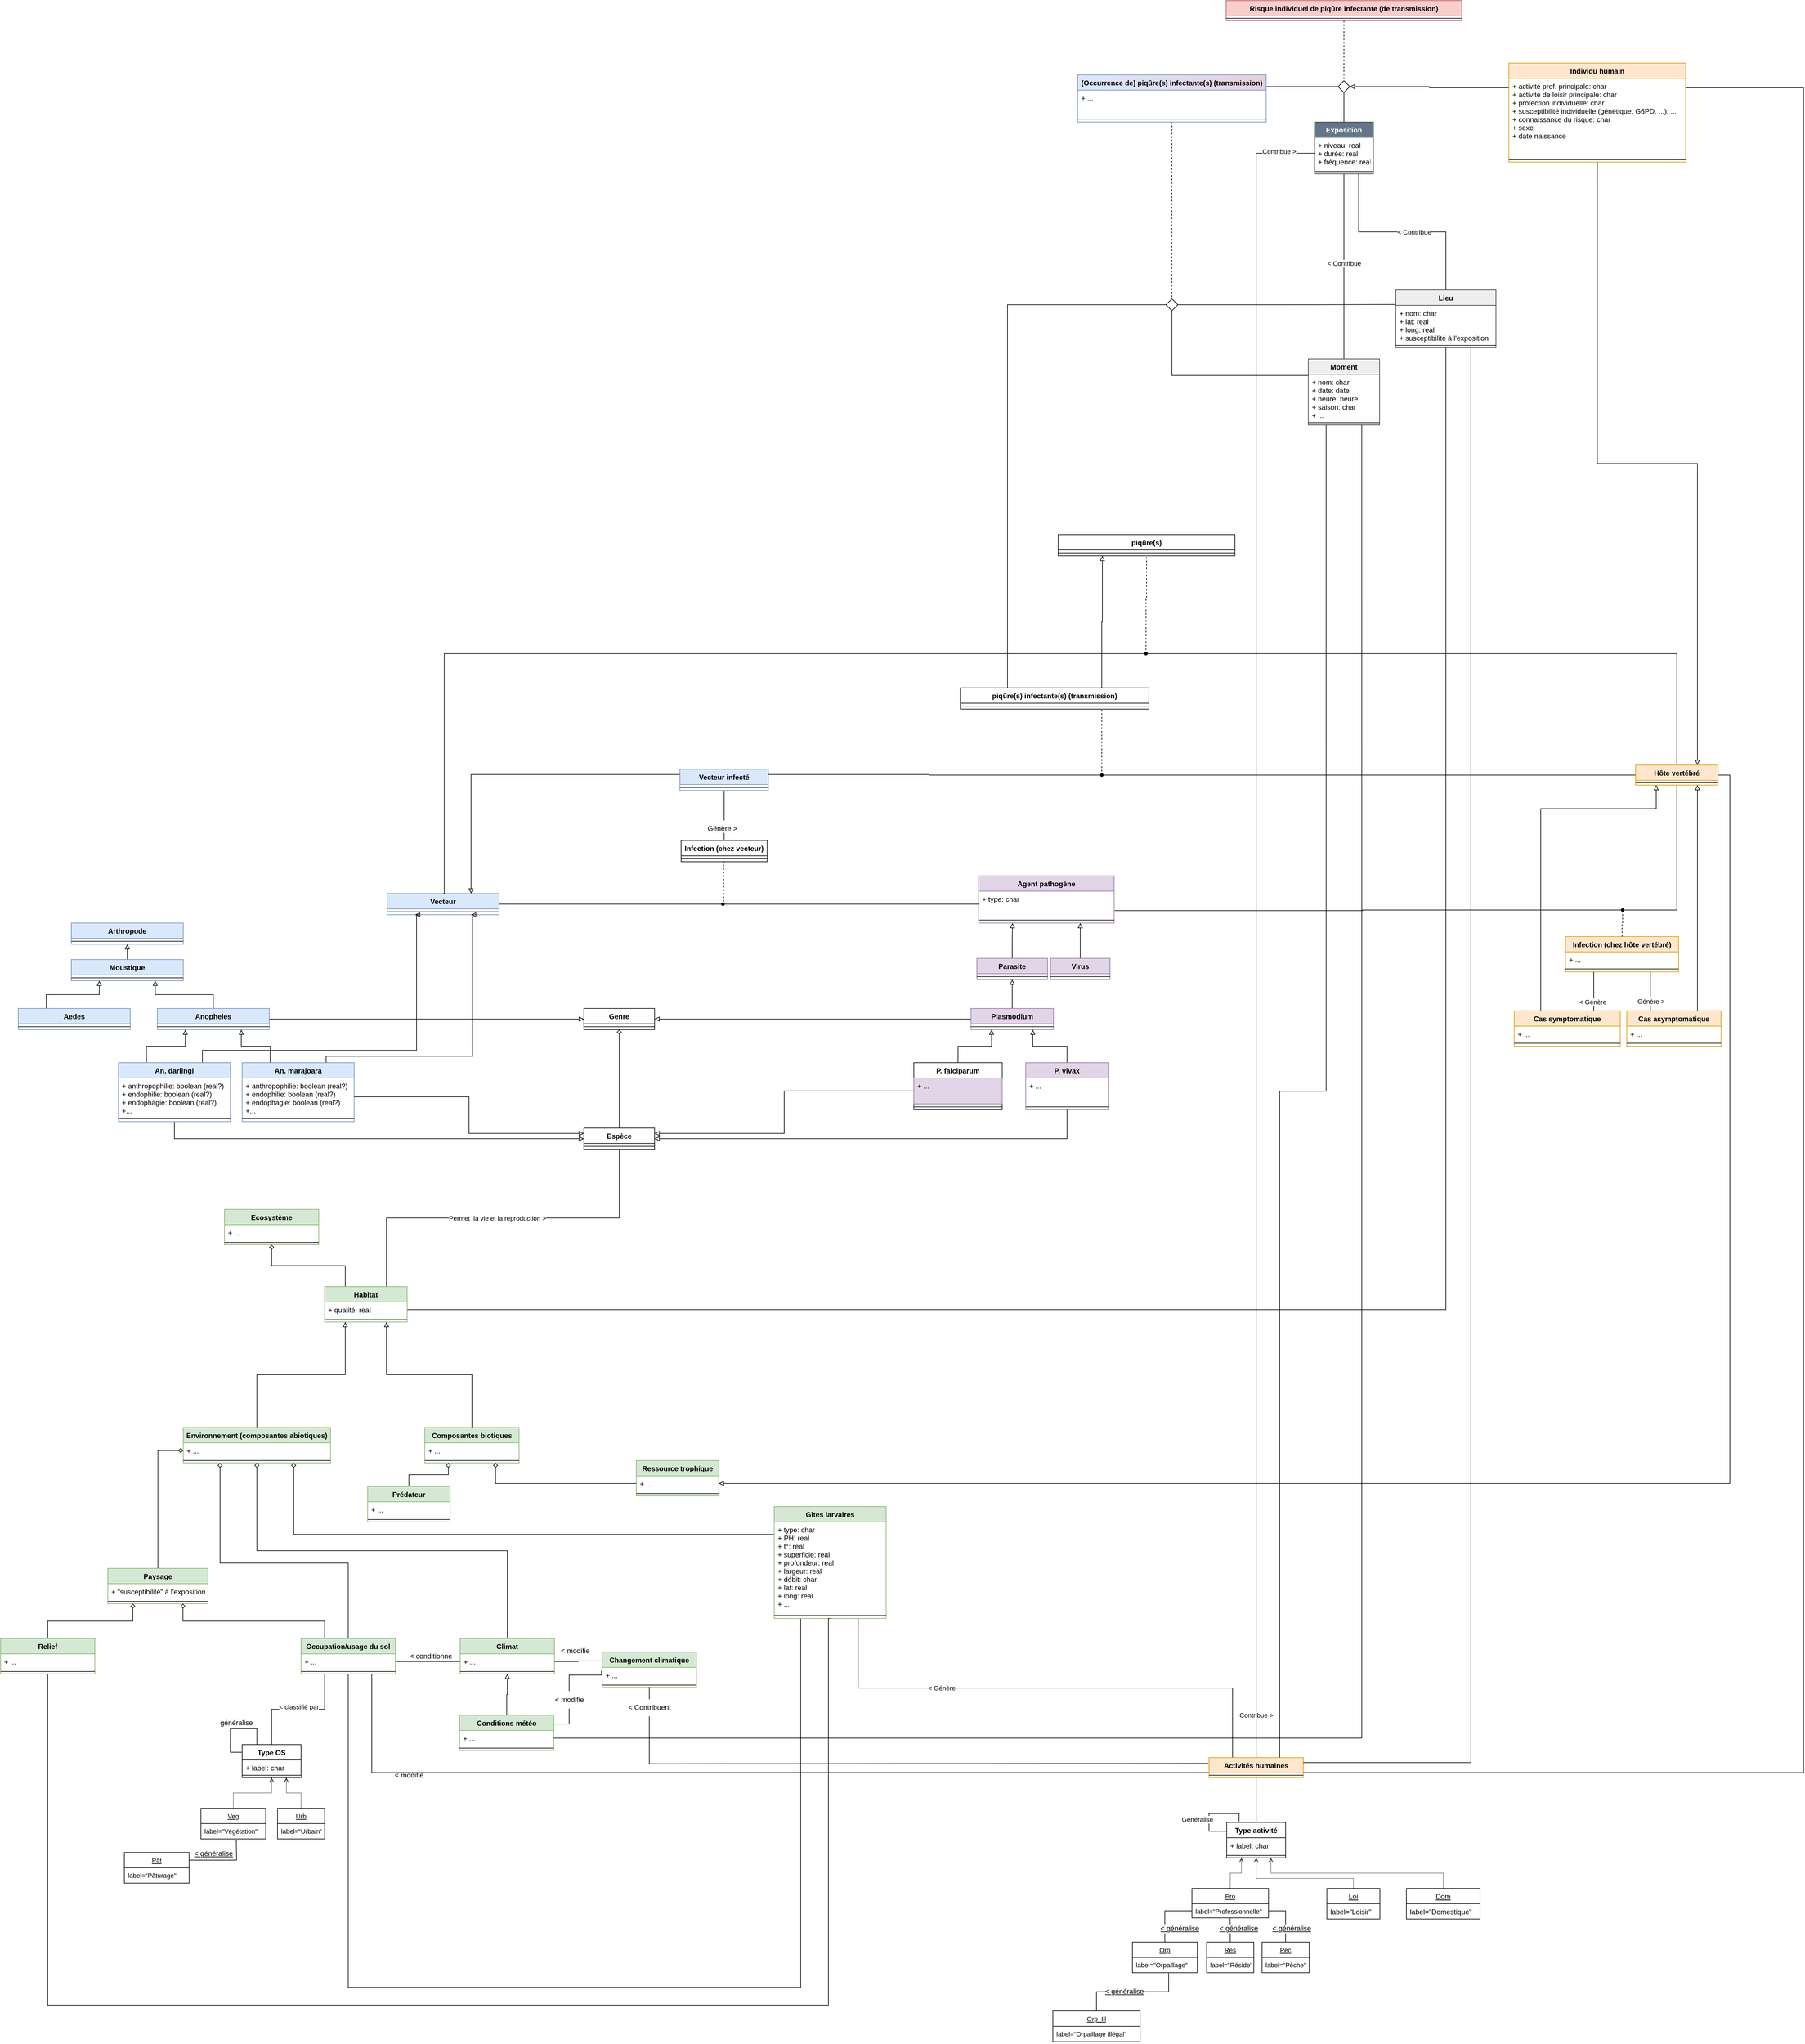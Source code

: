 <mxfile version="20.7.3" type="github">
  <diagram id="qIqN_QBV_P0xhIEw-Xfz" name="Page-1">
    <mxGraphModel dx="8489" dy="3895" grid="1" gridSize="10" guides="1" tooltips="1" connect="1" arrows="1" fold="1" page="1" pageScale="1" pageWidth="827" pageHeight="1169" math="0" shadow="0">
      <root>
        <mxCell id="0" />
        <mxCell id="1" parent="0" />
        <mxCell id="mqnPU8PIk2e7HvB2Qb2y-1" style="edgeStyle=orthogonalEdgeStyle;rounded=0;orthogonalLoop=1;jettySize=auto;html=1;entryX=0.5;entryY=0;entryDx=0;entryDy=0;fontSize=17;fontColor=#EA6B66;startArrow=none;startFill=0;endArrow=none;endFill=0;" edge="1" parent="1" source="mqnPU8PIk2e7HvB2Qb2y-2" target="mqnPU8PIk2e7HvB2Qb2y-325">
          <mxGeometry relative="1" as="geometry" />
        </mxCell>
        <mxCell id="mqnPU8PIk2e7HvB2Qb2y-2" value="Exposition" style="swimlane;fontStyle=1;align=center;verticalAlign=top;childLayout=stackLayout;horizontal=1;startSize=26;horizontalStack=0;resizeParent=1;resizeParentMax=0;resizeLast=0;collapsible=1;marginBottom=0;fillColor=#647687;strokeColor=#314354;fontColor=#ffffff;" vertex="1" parent="1">
          <mxGeometry x="650" y="430" width="100" height="88" as="geometry">
            <mxRectangle x="600" y="310" width="90" height="26" as="alternateBounds" />
          </mxGeometry>
        </mxCell>
        <mxCell id="mqnPU8PIk2e7HvB2Qb2y-3" value="+ niveau: real&#xa;+ durée: real&#xa;+ fréquence: real" style="text;align=left;verticalAlign=top;spacingLeft=4;spacingRight=4;overflow=hidden;rotatable=0;points=[[0,0.5],[1,0.5]];portConstraint=eastwest;" vertex="1" parent="mqnPU8PIk2e7HvB2Qb2y-2">
          <mxGeometry y="26" width="100" height="54" as="geometry" />
        </mxCell>
        <mxCell id="mqnPU8PIk2e7HvB2Qb2y-4" value="" style="line;strokeWidth=1;fillColor=none;align=left;verticalAlign=middle;spacingTop=-1;spacingLeft=3;spacingRight=3;rotatable=0;labelPosition=right;points=[];portConstraint=eastwest;" vertex="1" parent="mqnPU8PIk2e7HvB2Qb2y-2">
          <mxGeometry y="80" width="100" height="8" as="geometry" />
        </mxCell>
        <mxCell id="mqnPU8PIk2e7HvB2Qb2y-10" value="" style="rhombus;aspect=fixed;" vertex="1" parent="1">
          <mxGeometry x="690" y="360" width="20" height="20" as="geometry" />
        </mxCell>
        <mxCell id="mqnPU8PIk2e7HvB2Qb2y-11" value="" style="endArrow=none;html=1;rounded=0;align=center;verticalAlign=bottom;labelBackgroundColor=none;exitX=1;exitY=0.25;exitDx=0;exitDy=0;edgeStyle=elbowEdgeStyle;" edge="1" parent="1" source="mqnPU8PIk2e7HvB2Qb2y-342" target="mqnPU8PIk2e7HvB2Qb2y-10">
          <mxGeometry relative="1" as="geometry">
            <mxPoint x="280" y="369.5" as="sourcePoint" />
          </mxGeometry>
        </mxCell>
        <mxCell id="mqnPU8PIk2e7HvB2Qb2y-12" value="" style="endArrow=none;html=1;rounded=0;align=center;verticalAlign=bottom;labelBackgroundColor=none;entryX=0.5;entryY=0;entryDx=0;entryDy=0;edgeStyle=elbowEdgeStyle;elbow=vertical;" edge="1" parent="1" source="mqnPU8PIk2e7HvB2Qb2y-10" target="mqnPU8PIk2e7HvB2Qb2y-2">
          <mxGeometry relative="1" as="geometry">
            <mxPoint x="460" y="370" as="targetPoint" />
          </mxGeometry>
        </mxCell>
        <mxCell id="mqnPU8PIk2e7HvB2Qb2y-16" style="edgeStyle=orthogonalEdgeStyle;rounded=0;orthogonalLoop=1;jettySize=auto;html=1;endArrow=block;endFill=0;entryX=1;entryY=0.5;entryDx=0;entryDy=0;exitX=0;exitY=0.25;exitDx=0;exitDy=0;" edge="1" parent="1" source="mqnPU8PIk2e7HvB2Qb2y-18" target="mqnPU8PIk2e7HvB2Qb2y-10">
          <mxGeometry relative="1" as="geometry">
            <mxPoint x="1402.0" y="369.5" as="targetPoint" />
            <mxPoint x="980" y="390" as="sourcePoint" />
          </mxGeometry>
        </mxCell>
        <mxCell id="mqnPU8PIk2e7HvB2Qb2y-18" value="Individu humain" style="swimlane;fontStyle=1;align=center;verticalAlign=top;childLayout=stackLayout;horizontal=1;startSize=26;horizontalStack=0;resizeParent=1;resizeParentMax=0;resizeLast=0;collapsible=1;marginBottom=0;fillColor=#ffe6cc;strokeColor=#d79b00;" vertex="1" parent="1">
          <mxGeometry x="980" y="330" width="300" height="168" as="geometry" />
        </mxCell>
        <mxCell id="mqnPU8PIk2e7HvB2Qb2y-19" value="+ activité prof. principale: char&#xa;+ activité de loisir principale: char&#xa;+ protection individuelle: char&#xa;+ susceptibilité individuelle (génétique, G6PD, ...): ...&#xa;+ connaissance du risque: char&#xa;+ sexe&#xa;+ date naissance" style="text;strokeColor=none;fillColor=none;align=left;verticalAlign=top;spacingLeft=4;spacingRight=4;overflow=hidden;rotatable=0;points=[[0,0.5],[1,0.5]];portConstraint=eastwest;" vertex="1" parent="mqnPU8PIk2e7HvB2Qb2y-18">
          <mxGeometry y="26" width="300" height="134" as="geometry" />
        </mxCell>
        <mxCell id="mqnPU8PIk2e7HvB2Qb2y-20" value="" style="line;strokeWidth=1;fillColor=none;align=left;verticalAlign=middle;spacingTop=-1;spacingLeft=3;spacingRight=3;rotatable=0;labelPosition=right;points=[];portConstraint=eastwest;" vertex="1" parent="mqnPU8PIk2e7HvB2Qb2y-18">
          <mxGeometry y="160" width="300" height="8" as="geometry" />
        </mxCell>
        <mxCell id="mqnPU8PIk2e7HvB2Qb2y-27" value="piqûre(s)" style="swimlane;fontStyle=1;align=center;verticalAlign=top;childLayout=stackLayout;horizontal=1;startSize=26;horizontalStack=0;resizeParent=1;resizeParentMax=0;resizeLast=0;collapsible=1;marginBottom=0;" vertex="1" parent="1">
          <mxGeometry x="215" y="1130" width="300" height="36" as="geometry" />
        </mxCell>
        <mxCell id="mqnPU8PIk2e7HvB2Qb2y-28" value="" style="line;strokeWidth=1;fillColor=none;align=left;verticalAlign=middle;spacingTop=-1;spacingLeft=3;spacingRight=3;rotatable=0;labelPosition=right;points=[];portConstraint=eastwest;" vertex="1" parent="mqnPU8PIk2e7HvB2Qb2y-27">
          <mxGeometry y="26" width="300" height="10" as="geometry" />
        </mxCell>
        <mxCell id="mqnPU8PIk2e7HvB2Qb2y-29" style="edgeStyle=orthogonalEdgeStyle;rounded=0;orthogonalLoop=1;jettySize=auto;html=1;exitX=0.75;exitY=0;exitDx=0;exitDy=0;endArrow=block;endFill=0;elbow=vertical;entryX=0.25;entryY=1;entryDx=0;entryDy=0;" edge="1" parent="1" source="mqnPU8PIk2e7HvB2Qb2y-31" target="mqnPU8PIk2e7HvB2Qb2y-27">
          <mxGeometry relative="1" as="geometry">
            <mxPoint x="220" y="688" as="targetPoint" />
          </mxGeometry>
        </mxCell>
        <mxCell id="mqnPU8PIk2e7HvB2Qb2y-30" style="edgeStyle=orthogonalEdgeStyle;rounded=0;orthogonalLoop=1;jettySize=auto;html=1;exitX=0.25;exitY=0;exitDx=0;exitDy=0;entryX=0;entryY=0.5;entryDx=0;entryDy=0;startArrow=none;startFill=0;endArrow=none;endFill=0;" edge="1" parent="1" source="mqnPU8PIk2e7HvB2Qb2y-31" target="mqnPU8PIk2e7HvB2Qb2y-351">
          <mxGeometry relative="1" as="geometry">
            <mxPoint x="540" y="1400" as="sourcePoint" />
          </mxGeometry>
        </mxCell>
        <mxCell id="mqnPU8PIk2e7HvB2Qb2y-31" value="piqûre(s) infectante(s) (transmission)" style="swimlane;fontStyle=1;align=center;verticalAlign=top;childLayout=stackLayout;horizontal=1;startSize=26;horizontalStack=0;resizeParent=1;resizeParentMax=0;resizeLast=0;collapsible=1;marginBottom=0;" vertex="1" parent="1">
          <mxGeometry x="49" y="1390" width="320" height="36" as="geometry" />
        </mxCell>
        <mxCell id="mqnPU8PIk2e7HvB2Qb2y-32" value="" style="line;strokeWidth=1;fillColor=none;align=left;verticalAlign=middle;spacingTop=-1;spacingLeft=3;spacingRight=3;rotatable=0;labelPosition=right;points=[];portConstraint=eastwest;" vertex="1" parent="mqnPU8PIk2e7HvB2Qb2y-31">
          <mxGeometry y="26" width="320" height="10" as="geometry" />
        </mxCell>
        <mxCell id="mqnPU8PIk2e7HvB2Qb2y-33" style="edgeStyle=orthogonalEdgeStyle;rounded=0;orthogonalLoop=1;jettySize=auto;html=1;exitX=0.5;exitY=1;exitDx=0;exitDy=0;entryX=0.25;entryY=1;entryDx=0;entryDy=0;endArrow=none;endFill=0;" edge="1" parent="1" source="mqnPU8PIk2e7HvB2Qb2y-35" target="mqnPU8PIk2e7HvB2Qb2y-73">
          <mxGeometry relative="1" as="geometry">
            <Array as="points">
              <mxPoint x="-990" y="3595" />
              <mxPoint x="-222" y="3595" />
            </Array>
          </mxGeometry>
        </mxCell>
        <mxCell id="mqnPU8PIk2e7HvB2Qb2y-34" style="edgeStyle=orthogonalEdgeStyle;rounded=0;orthogonalLoop=1;jettySize=auto;html=1;exitX=0.5;exitY=0;exitDx=0;exitDy=0;entryX=0.25;entryY=1;entryDx=0;entryDy=0;endArrow=diamond;endFill=0;" edge="1" parent="1" source="mqnPU8PIk2e7HvB2Qb2y-35" target="mqnPU8PIk2e7HvB2Qb2y-148">
          <mxGeometry relative="1" as="geometry">
            <Array as="points">
              <mxPoint x="-990" y="2875" />
              <mxPoint x="-1208" y="2875" />
            </Array>
          </mxGeometry>
        </mxCell>
        <mxCell id="mqnPU8PIk2e7HvB2Qb2y-35" value="Occupation/usage du sol" style="swimlane;fontStyle=1;align=center;verticalAlign=top;childLayout=stackLayout;horizontal=1;startSize=26;horizontalStack=0;resizeParent=1;resizeParentMax=0;resizeLast=0;collapsible=1;marginBottom=0;fillColor=#d5e8d4;strokeColor=#82b366;" vertex="1" parent="1">
          <mxGeometry x="-1070" y="3003" width="160" height="60" as="geometry">
            <mxRectangle x="320" y="370" width="90" height="26" as="alternateBounds" />
          </mxGeometry>
        </mxCell>
        <mxCell id="mqnPU8PIk2e7HvB2Qb2y-36" value="+ ..." style="text;strokeColor=none;fillColor=none;align=left;verticalAlign=top;spacingLeft=4;spacingRight=4;overflow=hidden;rotatable=0;points=[[0,0.5],[1,0.5]];portConstraint=eastwest;" vertex="1" parent="mqnPU8PIk2e7HvB2Qb2y-35">
          <mxGeometry y="26" width="160" height="26" as="geometry" />
        </mxCell>
        <mxCell id="mqnPU8PIk2e7HvB2Qb2y-37" value="" style="line;strokeWidth=1;fillColor=none;align=left;verticalAlign=middle;spacingTop=-1;spacingLeft=3;spacingRight=3;rotatable=0;labelPosition=right;points=[];portConstraint=eastwest;" vertex="1" parent="mqnPU8PIk2e7HvB2Qb2y-35">
          <mxGeometry y="52" width="160" height="8" as="geometry" />
        </mxCell>
        <mxCell id="mqnPU8PIk2e7HvB2Qb2y-38" style="edgeStyle=orthogonalEdgeStyle;rounded=0;orthogonalLoop=1;jettySize=auto;html=1;exitX=0.5;exitY=0;exitDx=0;exitDy=0;entryX=0.5;entryY=1;entryDx=0;entryDy=0;endArrow=block;endFill=0;elbow=vertical;" edge="1" parent="1" source="mqnPU8PIk2e7HvB2Qb2y-39" target="mqnPU8PIk2e7HvB2Qb2y-43">
          <mxGeometry relative="1" as="geometry" />
        </mxCell>
        <mxCell id="mqnPU8PIk2e7HvB2Qb2y-39" value="Conditions météo" style="swimlane;fontStyle=1;align=center;verticalAlign=top;childLayout=stackLayout;horizontal=1;startSize=26;horizontalStack=0;resizeParent=1;resizeParentMax=0;resizeLast=0;collapsible=1;marginBottom=0;fillColor=#d5e8d4;strokeColor=#82b366;" vertex="1" parent="1">
          <mxGeometry x="-801" y="3133" width="160" height="60" as="geometry">
            <mxRectangle x="320" y="370" width="90" height="26" as="alternateBounds" />
          </mxGeometry>
        </mxCell>
        <mxCell id="mqnPU8PIk2e7HvB2Qb2y-40" value="+ ..." style="text;strokeColor=none;fillColor=none;align=left;verticalAlign=top;spacingLeft=4;spacingRight=4;overflow=hidden;rotatable=0;points=[[0,0.5],[1,0.5]];portConstraint=eastwest;" vertex="1" parent="mqnPU8PIk2e7HvB2Qb2y-39">
          <mxGeometry y="26" width="160" height="26" as="geometry" />
        </mxCell>
        <mxCell id="mqnPU8PIk2e7HvB2Qb2y-41" value="" style="line;strokeWidth=1;fillColor=none;align=left;verticalAlign=middle;spacingTop=-1;spacingLeft=3;spacingRight=3;rotatable=0;labelPosition=right;points=[];portConstraint=eastwest;" vertex="1" parent="mqnPU8PIk2e7HvB2Qb2y-39">
          <mxGeometry y="52" width="160" height="8" as="geometry" />
        </mxCell>
        <mxCell id="mqnPU8PIk2e7HvB2Qb2y-42" style="edgeStyle=orthogonalEdgeStyle;rounded=0;orthogonalLoop=1;jettySize=auto;html=1;exitX=0.5;exitY=0;exitDx=0;exitDy=0;entryX=0.5;entryY=1;entryDx=0;entryDy=0;endArrow=diamond;endFill=0;" edge="1" parent="1" source="mqnPU8PIk2e7HvB2Qb2y-43" target="mqnPU8PIk2e7HvB2Qb2y-148">
          <mxGeometry relative="1" as="geometry" />
        </mxCell>
        <mxCell id="mqnPU8PIk2e7HvB2Qb2y-43" value="Climat" style="swimlane;fontStyle=1;align=center;verticalAlign=top;childLayout=stackLayout;horizontal=1;startSize=26;horizontalStack=0;resizeParent=1;resizeParentMax=0;resizeLast=0;collapsible=1;marginBottom=0;fillColor=#d5e8d4;strokeColor=#82b366;" vertex="1" parent="1">
          <mxGeometry x="-800" y="3003" width="160" height="60" as="geometry">
            <mxRectangle x="320" y="370" width="90" height="26" as="alternateBounds" />
          </mxGeometry>
        </mxCell>
        <mxCell id="mqnPU8PIk2e7HvB2Qb2y-44" value="+ ..." style="text;strokeColor=none;fillColor=none;align=left;verticalAlign=top;spacingLeft=4;spacingRight=4;overflow=hidden;rotatable=0;points=[[0,0.5],[1,0.5]];portConstraint=eastwest;" vertex="1" parent="mqnPU8PIk2e7HvB2Qb2y-43">
          <mxGeometry y="26" width="160" height="26" as="geometry" />
        </mxCell>
        <mxCell id="mqnPU8PIk2e7HvB2Qb2y-45" value="" style="line;strokeWidth=1;fillColor=none;align=left;verticalAlign=middle;spacingTop=-1;spacingLeft=3;spacingRight=3;rotatable=0;labelPosition=right;points=[];portConstraint=eastwest;" vertex="1" parent="mqnPU8PIk2e7HvB2Qb2y-43">
          <mxGeometry y="52" width="160" height="8" as="geometry" />
        </mxCell>
        <mxCell id="mqnPU8PIk2e7HvB2Qb2y-46" style="edgeStyle=orthogonalEdgeStyle;rounded=0;orthogonalLoop=1;jettySize=auto;html=1;exitDx=0;exitDy=0;entryX=0.5;entryY=0;entryDx=0;entryDy=0;endArrow=none;endFill=0;startArrow=none;" edge="1" parent="1" source="mqnPU8PIk2e7HvB2Qb2y-319" target="mqnPU8PIk2e7HvB2Qb2y-241">
          <mxGeometry relative="1" as="geometry" />
        </mxCell>
        <mxCell id="mqnPU8PIk2e7HvB2Qb2y-47" style="edgeStyle=orthogonalEdgeStyle;rounded=0;orthogonalLoop=1;jettySize=auto;html=1;exitX=0.75;exitY=0;exitDx=0;exitDy=0;entryX=0;entryY=0.25;entryDx=0;entryDy=0;endArrow=none;endFill=0;startArrow=block;startFill=0;" edge="1" parent="1" source="mqnPU8PIk2e7HvB2Qb2y-48" target="mqnPU8PIk2e7HvB2Qb2y-141">
          <mxGeometry relative="1" as="geometry" />
        </mxCell>
        <mxCell id="mqnPU8PIk2e7HvB2Qb2y-48" value="Vecteur" style="swimlane;fontStyle=1;align=center;verticalAlign=top;childLayout=stackLayout;horizontal=1;startSize=26;horizontalStack=0;resizeParent=1;resizeParentMax=0;resizeLast=0;collapsible=1;marginBottom=0;fillColor=#dae8fc;strokeColor=#6c8ebf;" vertex="1" parent="1">
          <mxGeometry x="-924" y="1739" width="190" height="36" as="geometry" />
        </mxCell>
        <mxCell id="mqnPU8PIk2e7HvB2Qb2y-49" value="" style="line;strokeWidth=1;fillColor=none;align=left;verticalAlign=middle;spacingTop=-1;spacingLeft=3;spacingRight=3;rotatable=0;labelPosition=right;points=[];portConstraint=eastwest;" vertex="1" parent="mqnPU8PIk2e7HvB2Qb2y-48">
          <mxGeometry y="26" width="190" height="10" as="geometry" />
        </mxCell>
        <mxCell id="mqnPU8PIk2e7HvB2Qb2y-50" style="edgeStyle=orthogonalEdgeStyle;rounded=0;orthogonalLoop=1;jettySize=auto;html=1;exitX=0.5;exitY=0;exitDx=0;exitDy=0;entryX=0.75;entryY=1;entryDx=0;entryDy=0;endArrow=block;endFill=0;" edge="1" parent="1" source="mqnPU8PIk2e7HvB2Qb2y-52" target="mqnPU8PIk2e7HvB2Qb2y-278">
          <mxGeometry relative="1" as="geometry" />
        </mxCell>
        <mxCell id="mqnPU8PIk2e7HvB2Qb2y-51" style="edgeStyle=orthogonalEdgeStyle;rounded=0;orthogonalLoop=1;jettySize=auto;html=1;entryX=0;entryY=0.5;entryDx=0;entryDy=0;endArrow=block;endFill=0;exitX=1;exitY=0.5;exitDx=0;exitDy=0;" edge="1" parent="1" source="mqnPU8PIk2e7HvB2Qb2y-52" target="mqnPU8PIk2e7HvB2Qb2y-269">
          <mxGeometry relative="1" as="geometry" />
        </mxCell>
        <mxCell id="mqnPU8PIk2e7HvB2Qb2y-52" value="Anopheles" style="swimlane;fontStyle=1;align=center;verticalAlign=top;childLayout=stackLayout;horizontal=1;startSize=26;horizontalStack=0;resizeParent=1;resizeParentMax=0;resizeLast=0;collapsible=1;marginBottom=0;fillColor=#dae8fc;strokeColor=#6c8ebf;" vertex="1" parent="1">
          <mxGeometry x="-1314" y="1934" width="190" height="36" as="geometry" />
        </mxCell>
        <mxCell id="mqnPU8PIk2e7HvB2Qb2y-53" value="" style="line;strokeWidth=1;fillColor=none;align=left;verticalAlign=middle;spacingTop=-1;spacingLeft=3;spacingRight=3;rotatable=0;labelPosition=right;points=[];portConstraint=eastwest;" vertex="1" parent="mqnPU8PIk2e7HvB2Qb2y-52">
          <mxGeometry y="26" width="190" height="10" as="geometry" />
        </mxCell>
        <mxCell id="mqnPU8PIk2e7HvB2Qb2y-58" style="edgeStyle=orthogonalEdgeStyle;rounded=0;orthogonalLoop=1;jettySize=auto;html=1;exitX=0.25;exitY=0;exitDx=0;exitDy=0;endArrow=block;endFill=0;entryX=0.25;entryY=1;entryDx=0;entryDy=0;" edge="1" parent="1" source="mqnPU8PIk2e7HvB2Qb2y-59" target="mqnPU8PIk2e7HvB2Qb2y-278">
          <mxGeometry relative="1" as="geometry">
            <mxPoint x="-1610" y="1811" as="targetPoint" />
          </mxGeometry>
        </mxCell>
        <mxCell id="mqnPU8PIk2e7HvB2Qb2y-59" value="Aedes" style="swimlane;fontStyle=1;align=center;verticalAlign=top;childLayout=stackLayout;horizontal=1;startSize=26;horizontalStack=0;resizeParent=1;resizeParentMax=0;resizeLast=0;collapsible=1;marginBottom=0;fillColor=#dae8fc;strokeColor=#6c8ebf;" vertex="1" parent="1">
          <mxGeometry x="-1550" y="1934" width="190" height="36" as="geometry" />
        </mxCell>
        <mxCell id="mqnPU8PIk2e7HvB2Qb2y-60" value="" style="line;strokeWidth=1;fillColor=none;align=left;verticalAlign=middle;spacingTop=-1;spacingLeft=3;spacingRight=3;rotatable=0;labelPosition=right;points=[];portConstraint=eastwest;" vertex="1" parent="mqnPU8PIk2e7HvB2Qb2y-59">
          <mxGeometry y="26" width="190" height="10" as="geometry" />
        </mxCell>
        <mxCell id="mqnPU8PIk2e7HvB2Qb2y-61" style="edgeStyle=orthogonalEdgeStyle;rounded=0;orthogonalLoop=1;jettySize=auto;html=1;exitX=0.25;exitY=0;exitDx=0;exitDy=0;entryX=0.25;entryY=1;entryDx=0;entryDy=0;endArrow=block;endFill=0;" edge="1" parent="1" source="mqnPU8PIk2e7HvB2Qb2y-64" target="mqnPU8PIk2e7HvB2Qb2y-52">
          <mxGeometry relative="1" as="geometry" />
        </mxCell>
        <mxCell id="mqnPU8PIk2e7HvB2Qb2y-62" style="edgeStyle=orthogonalEdgeStyle;rounded=0;orthogonalLoop=1;jettySize=auto;html=1;entryX=0;entryY=0.5;entryDx=0;entryDy=0;endArrow=block;endFill=0;exitX=0.5;exitY=1;exitDx=0;exitDy=0;" edge="1" parent="1" source="mqnPU8PIk2e7HvB2Qb2y-64" target="mqnPU8PIk2e7HvB2Qb2y-272">
          <mxGeometry relative="1" as="geometry" />
        </mxCell>
        <mxCell id="mqnPU8PIk2e7HvB2Qb2y-63" style="edgeStyle=orthogonalEdgeStyle;rounded=0;orthogonalLoop=1;jettySize=auto;html=1;exitX=0.75;exitY=0;exitDx=0;exitDy=0;endArrow=block;endFill=0;entryX=0.25;entryY=1;entryDx=0;entryDy=0;" edge="1" parent="1" source="mqnPU8PIk2e7HvB2Qb2y-64" target="mqnPU8PIk2e7HvB2Qb2y-48">
          <mxGeometry relative="1" as="geometry">
            <mxPoint x="-930" y="1825" as="targetPoint" />
            <Array as="points">
              <mxPoint x="-1237" y="2005" />
              <mxPoint x="-874" y="2005" />
            </Array>
          </mxGeometry>
        </mxCell>
        <mxCell id="mqnPU8PIk2e7HvB2Qb2y-64" value="An. darlingi" style="swimlane;fontStyle=1;align=center;verticalAlign=top;childLayout=stackLayout;horizontal=1;startSize=26;horizontalStack=0;resizeParent=1;resizeParentMax=0;resizeLast=0;collapsible=1;marginBottom=0;fillColor=#dae8fc;strokeColor=#6c8ebf;" vertex="1" parent="1">
          <mxGeometry x="-1380" y="2026" width="190" height="100" as="geometry" />
        </mxCell>
        <mxCell id="mqnPU8PIk2e7HvB2Qb2y-65" value="+ anthropophilie: boolean (real?)&#xa;+ endophilie: boolean (real?)&#xa;+ endophagie: boolean (real?)&#xa;+..." style="text;strokeColor=none;fillColor=none;align=left;verticalAlign=top;spacingLeft=4;spacingRight=4;overflow=hidden;rotatable=0;points=[[0,0.5],[1,0.5]];portConstraint=eastwest;" vertex="1" parent="mqnPU8PIk2e7HvB2Qb2y-64">
          <mxGeometry y="26" width="190" height="64" as="geometry" />
        </mxCell>
        <mxCell id="mqnPU8PIk2e7HvB2Qb2y-66" value="" style="line;strokeWidth=1;fillColor=none;align=left;verticalAlign=middle;spacingTop=-1;spacingLeft=3;spacingRight=3;rotatable=0;labelPosition=right;points=[];portConstraint=eastwest;" vertex="1" parent="mqnPU8PIk2e7HvB2Qb2y-64">
          <mxGeometry y="90" width="190" height="10" as="geometry" />
        </mxCell>
        <mxCell id="mqnPU8PIk2e7HvB2Qb2y-67" style="edgeStyle=orthogonalEdgeStyle;rounded=0;orthogonalLoop=1;jettySize=auto;html=1;exitX=0.25;exitY=0;exitDx=0;exitDy=0;entryX=0.75;entryY=1;entryDx=0;entryDy=0;endArrow=block;endFill=0;" edge="1" parent="1" source="mqnPU8PIk2e7HvB2Qb2y-69" target="mqnPU8PIk2e7HvB2Qb2y-52">
          <mxGeometry relative="1" as="geometry" />
        </mxCell>
        <mxCell id="mqnPU8PIk2e7HvB2Qb2y-68" style="edgeStyle=orthogonalEdgeStyle;rounded=0;orthogonalLoop=1;jettySize=auto;html=1;exitX=0.75;exitY=0;exitDx=0;exitDy=0;entryX=0.75;entryY=1;entryDx=0;entryDy=0;endArrow=block;endFill=0;" edge="1" parent="1" source="mqnPU8PIk2e7HvB2Qb2y-69" target="mqnPU8PIk2e7HvB2Qb2y-48">
          <mxGeometry relative="1" as="geometry">
            <Array as="points">
              <mxPoint x="-1027" y="2015" />
              <mxPoint x="-779" y="2015" />
            </Array>
          </mxGeometry>
        </mxCell>
        <mxCell id="mqnPU8PIk2e7HvB2Qb2y-69" value="An. marajoara" style="swimlane;fontStyle=1;align=center;verticalAlign=top;childLayout=stackLayout;horizontal=1;startSize=26;horizontalStack=0;resizeParent=1;resizeParentMax=0;resizeLast=0;collapsible=1;marginBottom=0;fillColor=#dae8fc;strokeColor=#6c8ebf;" vertex="1" parent="1">
          <mxGeometry x="-1170" y="2026" width="190" height="100" as="geometry" />
        </mxCell>
        <mxCell id="mqnPU8PIk2e7HvB2Qb2y-70" value="+ anthropophilie: boolean (real?)&#xa;+ endophilie: boolean (real?)&#xa;+ endophagie: boolean (real?)&#xa;+..." style="text;strokeColor=none;fillColor=none;align=left;verticalAlign=top;spacingLeft=4;spacingRight=4;overflow=hidden;rotatable=0;points=[[0,0.5],[1,0.5]];portConstraint=eastwest;" vertex="1" parent="mqnPU8PIk2e7HvB2Qb2y-69">
          <mxGeometry y="26" width="190" height="64" as="geometry" />
        </mxCell>
        <mxCell id="mqnPU8PIk2e7HvB2Qb2y-71" value="" style="line;strokeWidth=1;fillColor=none;align=left;verticalAlign=middle;spacingTop=-1;spacingLeft=3;spacingRight=3;rotatable=0;labelPosition=right;points=[];portConstraint=eastwest;" vertex="1" parent="mqnPU8PIk2e7HvB2Qb2y-69">
          <mxGeometry y="90" width="190" height="10" as="geometry" />
        </mxCell>
        <mxCell id="mqnPU8PIk2e7HvB2Qb2y-72" style="edgeStyle=orthogonalEdgeStyle;rounded=0;orthogonalLoop=1;jettySize=auto;html=1;endArrow=diamond;endFill=0;entryX=0.75;entryY=1;entryDx=0;entryDy=0;exitX=0;exitY=0.25;exitDx=0;exitDy=0;" edge="1" parent="1" source="mqnPU8PIk2e7HvB2Qb2y-73" target="mqnPU8PIk2e7HvB2Qb2y-148">
          <mxGeometry relative="1" as="geometry">
            <mxPoint x="-1040" y="2755" as="targetPoint" />
            <mxPoint x="-290" y="2776" as="sourcePoint" />
          </mxGeometry>
        </mxCell>
        <mxCell id="mqnPU8PIk2e7HvB2Qb2y-73" value="Gîtes larvaires" style="swimlane;fontStyle=1;align=center;verticalAlign=top;childLayout=stackLayout;horizontal=1;startSize=26;horizontalStack=0;resizeParent=1;resizeParentMax=0;resizeLast=0;collapsible=1;marginBottom=0;fillColor=#d5e8d4;strokeColor=#82b366;" vertex="1" parent="1">
          <mxGeometry x="-267" y="2779" width="190" height="190" as="geometry" />
        </mxCell>
        <mxCell id="mqnPU8PIk2e7HvB2Qb2y-74" value="+ type: char&#xa;+ PH: real&#xa;+ t°: real&#xa;+ superficie: real&#xa;+ profondeur: real&#xa;+ largeur: real&#xa;+ débit: char&#xa;+ lat: real&#xa;+ long: real&#xa;+ ..." style="text;strokeColor=none;fillColor=none;align=left;verticalAlign=top;spacingLeft=4;spacingRight=4;overflow=hidden;rotatable=0;points=[[0,0.5],[1,0.5]];portConstraint=eastwest;" vertex="1" parent="mqnPU8PIk2e7HvB2Qb2y-73">
          <mxGeometry y="26" width="190" height="154" as="geometry" />
        </mxCell>
        <mxCell id="mqnPU8PIk2e7HvB2Qb2y-75" value="" style="line;strokeWidth=1;fillColor=none;align=left;verticalAlign=middle;spacingTop=-1;spacingLeft=3;spacingRight=3;rotatable=0;labelPosition=right;points=[];portConstraint=eastwest;" vertex="1" parent="mqnPU8PIk2e7HvB2Qb2y-73">
          <mxGeometry y="180" width="190" height="10" as="geometry" />
        </mxCell>
        <mxCell id="mqnPU8PIk2e7HvB2Qb2y-76" style="edgeStyle=orthogonalEdgeStyle;rounded=0;orthogonalLoop=1;jettySize=auto;html=1;exitX=0;exitY=0.75;exitDx=0;exitDy=0;entryX=0.75;entryY=1;entryDx=0;entryDy=0;endArrow=none;endFill=0;" edge="1" parent="1" source="mqnPU8PIk2e7HvB2Qb2y-80" target="mqnPU8PIk2e7HvB2Qb2y-35">
          <mxGeometry relative="1" as="geometry">
            <mxPoint x="471" y="3244" as="sourcePoint" />
          </mxGeometry>
        </mxCell>
        <mxCell id="mqnPU8PIk2e7HvB2Qb2y-77" style="edgeStyle=orthogonalEdgeStyle;rounded=0;orthogonalLoop=1;jettySize=auto;html=1;exitX=0.5;exitY=0;exitDx=0;exitDy=0;endArrow=none;endFill=0;entryX=0;entryY=0.5;entryDx=0;entryDy=0;" edge="1" parent="1" source="mqnPU8PIk2e7HvB2Qb2y-80" target="mqnPU8PIk2e7HvB2Qb2y-3">
          <mxGeometry relative="1" as="geometry">
            <mxPoint x="845" y="698" as="targetPoint" />
          </mxGeometry>
        </mxCell>
        <mxCell id="mqnPU8PIk2e7HvB2Qb2y-359" value="Contribue &amp;gt;" style="edgeLabel;html=1;align=center;verticalAlign=middle;resizable=0;points=[];" vertex="1" connectable="0" parent="mqnPU8PIk2e7HvB2Qb2y-77">
          <mxGeometry x="-0.949" relative="1" as="geometry">
            <mxPoint as="offset" />
          </mxGeometry>
        </mxCell>
        <mxCell id="mqnPU8PIk2e7HvB2Qb2y-78" style="edgeStyle=orthogonalEdgeStyle;rounded=0;orthogonalLoop=1;jettySize=auto;html=1;exitX=0.25;exitY=0;exitDx=0;exitDy=0;entryX=0.75;entryY=1;entryDx=0;entryDy=0;startArrow=none;startFill=0;endArrow=none;endFill=0;" edge="1" parent="1" source="mqnPU8PIk2e7HvB2Qb2y-80" target="mqnPU8PIk2e7HvB2Qb2y-73">
          <mxGeometry relative="1" as="geometry" />
        </mxCell>
        <mxCell id="mqnPU8PIk2e7HvB2Qb2y-79" value="&amp;lt; Génère" style="edgeLabel;html=1;align=center;verticalAlign=middle;resizable=0;points=[];" vertex="1" connectable="0" parent="mqnPU8PIk2e7HvB2Qb2y-78">
          <mxGeometry x="0.403" relative="1" as="geometry">
            <mxPoint x="-1" as="offset" />
          </mxGeometry>
        </mxCell>
        <mxCell id="mqnPU8PIk2e7HvB2Qb2y-80" value="Activités humaines" style="swimlane;fontStyle=1;align=center;verticalAlign=top;childLayout=stackLayout;horizontal=1;startSize=26;horizontalStack=0;resizeParent=1;resizeParentMax=0;resizeLast=0;collapsible=1;marginBottom=0;fillColor=#ffe6cc;strokeColor=#d79b00;" vertex="1" parent="1">
          <mxGeometry x="471" y="3205" width="160" height="34" as="geometry">
            <mxRectangle x="320" y="370" width="90" height="26" as="alternateBounds" />
          </mxGeometry>
        </mxCell>
        <mxCell id="mqnPU8PIk2e7HvB2Qb2y-81" value="" style="line;strokeWidth=1;fillColor=none;align=left;verticalAlign=middle;spacingTop=-1;spacingLeft=3;spacingRight=3;rotatable=0;labelPosition=right;points=[];portConstraint=eastwest;" vertex="1" parent="mqnPU8PIk2e7HvB2Qb2y-80">
          <mxGeometry y="26" width="160" height="8" as="geometry" />
        </mxCell>
        <mxCell id="mqnPU8PIk2e7HvB2Qb2y-82" value="&amp;lt; modifie" style="text;html=1;align=center;verticalAlign=middle;resizable=0;points=[];autosize=1;strokeColor=none;fillColor=none;" vertex="1" parent="1">
          <mxGeometry x="-640" y="3009" width="70" height="30" as="geometry" />
        </mxCell>
        <mxCell id="mqnPU8PIk2e7HvB2Qb2y-83" style="edgeStyle=orthogonalEdgeStyle;rounded=0;orthogonalLoop=1;jettySize=auto;html=1;exitX=0;exitY=0.5;exitDx=0;exitDy=0;entryX=1;entryY=0.5;entryDx=0;entryDy=0;endArrow=none;endFill=0;" edge="1" parent="1" source="mqnPU8PIk2e7HvB2Qb2y-44" target="mqnPU8PIk2e7HvB2Qb2y-36">
          <mxGeometry relative="1" as="geometry" />
        </mxCell>
        <mxCell id="mqnPU8PIk2e7HvB2Qb2y-84" value="&amp;lt; conditionne" style="text;html=1;align=center;verticalAlign=middle;resizable=0;points=[];autosize=1;strokeColor=none;fillColor=none;" vertex="1" parent="1">
          <mxGeometry x="-900" y="3018" width="100" height="30" as="geometry" />
        </mxCell>
        <mxCell id="mqnPU8PIk2e7HvB2Qb2y-85" value="&amp;lt; modifie" style="text;html=1;align=center;verticalAlign=middle;resizable=0;points=[];autosize=1;strokeColor=none;fillColor=none;" vertex="1" parent="1">
          <mxGeometry x="-922" y="3220" width="70" height="30" as="geometry" />
        </mxCell>
        <mxCell id="mqnPU8PIk2e7HvB2Qb2y-86" style="edgeStyle=orthogonalEdgeStyle;shape=connector;rounded=0;orthogonalLoop=1;jettySize=auto;html=1;entryX=0.5;entryY=0;entryDx=0;entryDy=0;labelBackgroundColor=default;fontFamily=Helvetica;fontSize=11;fontColor=default;endArrow=none;endFill=0;strokeColor=default;exitX=0.25;exitY=1;exitDx=0;exitDy=0;" edge="1" parent="1" source="mqnPU8PIk2e7HvB2Qb2y-35" target="mqnPU8PIk2e7HvB2Qb2y-89">
          <mxGeometry relative="1" as="geometry">
            <mxPoint x="-1060" y="3273" as="sourcePoint" />
          </mxGeometry>
        </mxCell>
        <mxCell id="mqnPU8PIk2e7HvB2Qb2y-87" value="&amp;lt; classifié par" style="edgeLabel;html=1;align=center;verticalAlign=middle;resizable=0;points=[];fontSize=11;fontFamily=Helvetica;fontColor=default;" vertex="1" connectable="0" parent="mqnPU8PIk2e7HvB2Qb2y-86">
          <mxGeometry x="0.234" relative="1" as="geometry">
            <mxPoint x="25" y="-4" as="offset" />
          </mxGeometry>
        </mxCell>
        <mxCell id="mqnPU8PIk2e7HvB2Qb2y-88" style="edgeStyle=orthogonalEdgeStyle;rounded=0;orthogonalLoop=1;jettySize=auto;html=1;exitX=0.25;exitY=0;exitDx=0;exitDy=0;endArrow=none;endFill=0;entryX=0;entryY=0.232;entryDx=0;entryDy=0;entryPerimeter=0;" edge="1" parent="1" source="mqnPU8PIk2e7HvB2Qb2y-89" target="mqnPU8PIk2e7HvB2Qb2y-89">
          <mxGeometry relative="1" as="geometry">
            <mxPoint x="-1190" y="3186" as="targetPoint" />
            <Array as="points">
              <mxPoint x="-1145" y="3156" />
              <mxPoint x="-1190" y="3156" />
              <mxPoint x="-1190" y="3196" />
            </Array>
          </mxGeometry>
        </mxCell>
        <mxCell id="mqnPU8PIk2e7HvB2Qb2y-89" value="Type OS" style="swimlane;fontStyle=1;align=center;verticalAlign=top;childLayout=stackLayout;horizontal=1;startSize=26;horizontalStack=0;resizeParent=1;resizeParentMax=0;resizeLast=0;collapsible=1;marginBottom=0;" vertex="1" parent="1">
          <mxGeometry x="-1170" y="3183" width="100" height="56" as="geometry" />
        </mxCell>
        <mxCell id="mqnPU8PIk2e7HvB2Qb2y-90" value="+ label: char" style="text;strokeColor=none;fillColor=none;align=left;verticalAlign=top;spacingLeft=4;spacingRight=4;overflow=hidden;rotatable=0;points=[[0,0.5],[1,0.5]];portConstraint=eastwest;" vertex="1" parent="mqnPU8PIk2e7HvB2Qb2y-89">
          <mxGeometry y="26" width="100" height="22" as="geometry" />
        </mxCell>
        <mxCell id="mqnPU8PIk2e7HvB2Qb2y-91" value="" style="line;strokeWidth=1;fillColor=none;align=left;verticalAlign=middle;spacingTop=-1;spacingLeft=3;spacingRight=3;rotatable=0;labelPosition=right;points=[];portConstraint=eastwest;" vertex="1" parent="mqnPU8PIk2e7HvB2Qb2y-89">
          <mxGeometry y="48" width="100" height="8" as="geometry" />
        </mxCell>
        <mxCell id="mqnPU8PIk2e7HvB2Qb2y-92" style="edgeStyle=orthogonalEdgeStyle;shape=connector;rounded=0;orthogonalLoop=1;jettySize=auto;html=1;entryX=0.5;entryY=1;entryDx=0;entryDy=0;labelBackgroundColor=default;fontFamily=Helvetica;fontSize=11;fontColor=default;endArrow=open;endFill=0;strokeColor=default;dashed=1;dashPattern=1 1;" edge="1" parent="1" source="mqnPU8PIk2e7HvB2Qb2y-93" target="mqnPU8PIk2e7HvB2Qb2y-89">
          <mxGeometry relative="1" as="geometry" />
        </mxCell>
        <mxCell id="mqnPU8PIk2e7HvB2Qb2y-93" value="Veg" style="swimlane;fontStyle=4;childLayout=stackLayout;horizontal=1;startSize=26;fillColor=none;horizontalStack=0;resizeParent=1;resizeParentMax=0;resizeLast=0;collapsible=1;marginBottom=0;fontFamily=Helvetica;fontSize=11;fontColor=default;" vertex="1" parent="1">
          <mxGeometry x="-1240" y="3291" width="110" height="52" as="geometry">
            <mxRectangle x="610" y="510" width="40" height="26" as="alternateBounds" />
          </mxGeometry>
        </mxCell>
        <mxCell id="mqnPU8PIk2e7HvB2Qb2y-94" value="label=&quot;Végétation&quot;" style="text;strokeColor=none;fillColor=none;align=left;verticalAlign=top;spacingLeft=4;spacingRight=4;overflow=hidden;rotatable=0;points=[[0,0.5],[1,0.5]];portConstraint=eastwest;fontFamily=Helvetica;fontSize=11;fontColor=default;" vertex="1" parent="mqnPU8PIk2e7HvB2Qb2y-93">
          <mxGeometry y="26" width="110" height="26" as="geometry" />
        </mxCell>
        <mxCell id="mqnPU8PIk2e7HvB2Qb2y-95" style="edgeStyle=orthogonalEdgeStyle;shape=connector;rounded=0;orthogonalLoop=1;jettySize=auto;html=1;entryX=0.75;entryY=1;entryDx=0;entryDy=0;labelBackgroundColor=default;fontFamily=Helvetica;fontSize=11;fontColor=default;endArrow=open;endFill=0;strokeColor=default;dashed=1;dashPattern=1 1;" edge="1" parent="1" source="mqnPU8PIk2e7HvB2Qb2y-96" target="mqnPU8PIk2e7HvB2Qb2y-89">
          <mxGeometry relative="1" as="geometry" />
        </mxCell>
        <mxCell id="mqnPU8PIk2e7HvB2Qb2y-96" value="Urb" style="swimlane;fontStyle=4;childLayout=stackLayout;horizontal=1;startSize=26;fillColor=none;horizontalStack=0;resizeParent=1;resizeParentMax=0;resizeLast=0;collapsible=1;marginBottom=0;fontFamily=Helvetica;fontSize=11;fontColor=default;" vertex="1" parent="1">
          <mxGeometry x="-1110" y="3291" width="80" height="52" as="geometry">
            <mxRectangle x="610" y="510" width="40" height="26" as="alternateBounds" />
          </mxGeometry>
        </mxCell>
        <mxCell id="mqnPU8PIk2e7HvB2Qb2y-97" value="label=&quot;Urbain&quot;" style="text;strokeColor=none;fillColor=none;align=left;verticalAlign=top;spacingLeft=4;spacingRight=4;overflow=hidden;rotatable=0;points=[[0,0.5],[1,0.5]];portConstraint=eastwest;fontFamily=Helvetica;fontSize=11;fontColor=default;" vertex="1" parent="mqnPU8PIk2e7HvB2Qb2y-96">
          <mxGeometry y="26" width="80" height="26" as="geometry" />
        </mxCell>
        <mxCell id="mqnPU8PIk2e7HvB2Qb2y-100" value="Agent pathogène" style="swimlane;fontStyle=1;align=center;verticalAlign=top;childLayout=stackLayout;horizontal=1;startSize=26;horizontalStack=0;resizeParent=1;resizeParentMax=0;resizeLast=0;collapsible=1;marginBottom=0;fillColor=#e1d5e7;strokeColor=#9673a6;" vertex="1" parent="1">
          <mxGeometry x="80" y="1709" width="230" height="80" as="geometry" />
        </mxCell>
        <mxCell id="mqnPU8PIk2e7HvB2Qb2y-101" value="+ type: char" style="text;strokeColor=none;fillColor=none;align=left;verticalAlign=top;spacingLeft=4;spacingRight=4;overflow=hidden;rotatable=0;points=[[0,0.5],[1,0.5]];portConstraint=eastwest;" vertex="1" parent="mqnPU8PIk2e7HvB2Qb2y-100">
          <mxGeometry y="26" width="230" height="44" as="geometry" />
        </mxCell>
        <mxCell id="mqnPU8PIk2e7HvB2Qb2y-102" value="" style="line;strokeWidth=1;fillColor=none;align=left;verticalAlign=middle;spacingTop=-1;spacingLeft=3;spacingRight=3;rotatable=0;labelPosition=right;points=[];portConstraint=eastwest;" vertex="1" parent="mqnPU8PIk2e7HvB2Qb2y-100">
          <mxGeometry y="70" width="230" height="10" as="geometry" />
        </mxCell>
        <mxCell id="mqnPU8PIk2e7HvB2Qb2y-104" style="edgeStyle=orthogonalEdgeStyle;rounded=0;orthogonalLoop=1;jettySize=auto;html=1;exitX=0.5;exitY=0;exitDx=0;exitDy=0;entryX=0.5;entryY=1;entryDx=0;entryDy=0;endArrow=block;endFill=0;" edge="1" parent="1" source="mqnPU8PIk2e7HvB2Qb2y-106" target="mqnPU8PIk2e7HvB2Qb2y-117">
          <mxGeometry relative="1" as="geometry" />
        </mxCell>
        <mxCell id="mqnPU8PIk2e7HvB2Qb2y-105" style="edgeStyle=orthogonalEdgeStyle;rounded=0;orthogonalLoop=1;jettySize=auto;html=1;exitX=0;exitY=0.5;exitDx=0;exitDy=0;entryX=1;entryY=0.5;entryDx=0;entryDy=0;endArrow=block;endFill=0;" edge="1" parent="1" source="mqnPU8PIk2e7HvB2Qb2y-106" target="mqnPU8PIk2e7HvB2Qb2y-269">
          <mxGeometry relative="1" as="geometry" />
        </mxCell>
        <mxCell id="mqnPU8PIk2e7HvB2Qb2y-106" value="Plasmodium" style="swimlane;fontStyle=1;align=center;verticalAlign=top;childLayout=stackLayout;horizontal=1;startSize=26;horizontalStack=0;resizeParent=1;resizeParentMax=0;resizeLast=0;collapsible=1;marginBottom=0;fillColor=#e1d5e7;strokeColor=#9673a6;" vertex="1" parent="1">
          <mxGeometry x="67" y="1934" width="140" height="36" as="geometry" />
        </mxCell>
        <mxCell id="mqnPU8PIk2e7HvB2Qb2y-107" value="" style="line;strokeWidth=1;fillColor=none;align=left;verticalAlign=middle;spacingTop=-1;spacingLeft=3;spacingRight=3;rotatable=0;labelPosition=right;points=[];portConstraint=eastwest;" vertex="1" parent="mqnPU8PIk2e7HvB2Qb2y-106">
          <mxGeometry y="26" width="140" height="10" as="geometry" />
        </mxCell>
        <mxCell id="mqnPU8PIk2e7HvB2Qb2y-108" style="edgeStyle=orthogonalEdgeStyle;rounded=0;orthogonalLoop=1;jettySize=auto;html=1;exitX=0.5;exitY=0;exitDx=0;exitDy=0;entryX=0.25;entryY=1;entryDx=0;entryDy=0;endArrow=block;endFill=0;" edge="1" parent="1" source="mqnPU8PIk2e7HvB2Qb2y-109" target="mqnPU8PIk2e7HvB2Qb2y-106">
          <mxGeometry relative="1" as="geometry" />
        </mxCell>
        <mxCell id="mqnPU8PIk2e7HvB2Qb2y-109" value="P. falciparum" style="swimlane;fontStyle=1;align=center;verticalAlign=top;childLayout=stackLayout;horizontal=1;startSize=26;horizontalStack=0;resizeParent=1;resizeParentMax=0;resizeLast=0;collapsible=1;marginBottom=0;" vertex="1" parent="1">
          <mxGeometry x="-30" y="2026" width="150" height="80" as="geometry" />
        </mxCell>
        <mxCell id="mqnPU8PIk2e7HvB2Qb2y-110" value="+ ..." style="text;strokeColor=#9673a6;fillColor=#e1d5e7;align=left;verticalAlign=top;spacingLeft=4;spacingRight=4;overflow=hidden;rotatable=0;points=[[0,0.5],[1,0.5]];portConstraint=eastwest;" vertex="1" parent="mqnPU8PIk2e7HvB2Qb2y-109">
          <mxGeometry y="26" width="150" height="44" as="geometry" />
        </mxCell>
        <mxCell id="mqnPU8PIk2e7HvB2Qb2y-111" value="" style="line;strokeWidth=1;fillColor=none;align=left;verticalAlign=middle;spacingTop=-1;spacingLeft=3;spacingRight=3;rotatable=0;labelPosition=right;points=[];portConstraint=eastwest;" vertex="1" parent="mqnPU8PIk2e7HvB2Qb2y-109">
          <mxGeometry y="70" width="150" height="10" as="geometry" />
        </mxCell>
        <mxCell id="mqnPU8PIk2e7HvB2Qb2y-116" style="edgeStyle=orthogonalEdgeStyle;rounded=0;orthogonalLoop=1;jettySize=auto;html=1;exitX=0.5;exitY=0;exitDx=0;exitDy=0;entryX=0.25;entryY=1;entryDx=0;entryDy=0;endArrow=block;endFill=0;" edge="1" parent="1" source="mqnPU8PIk2e7HvB2Qb2y-117" target="mqnPU8PIk2e7HvB2Qb2y-100">
          <mxGeometry relative="1" as="geometry" />
        </mxCell>
        <mxCell id="mqnPU8PIk2e7HvB2Qb2y-117" value="Parasite" style="swimlane;fontStyle=1;align=center;verticalAlign=top;childLayout=stackLayout;horizontal=1;startSize=26;horizontalStack=0;resizeParent=1;resizeParentMax=0;resizeLast=0;collapsible=1;marginBottom=0;fillColor=#e1d5e7;strokeColor=#9673a6;" vertex="1" parent="1">
          <mxGeometry x="77" y="1849" width="120" height="36" as="geometry" />
        </mxCell>
        <mxCell id="mqnPU8PIk2e7HvB2Qb2y-118" value="" style="line;strokeWidth=1;fillColor=none;align=left;verticalAlign=middle;spacingTop=-1;spacingLeft=3;spacingRight=3;rotatable=0;labelPosition=right;points=[];portConstraint=eastwest;" vertex="1" parent="mqnPU8PIk2e7HvB2Qb2y-117">
          <mxGeometry y="26" width="120" height="10" as="geometry" />
        </mxCell>
        <mxCell id="mqnPU8PIk2e7HvB2Qb2y-119" style="edgeStyle=orthogonalEdgeStyle;rounded=0;orthogonalLoop=1;jettySize=auto;html=1;exitX=0.5;exitY=0;exitDx=0;exitDy=0;entryX=0.75;entryY=1;entryDx=0;entryDy=0;endArrow=block;endFill=0;" edge="1" parent="1" source="mqnPU8PIk2e7HvB2Qb2y-120" target="mqnPU8PIk2e7HvB2Qb2y-100">
          <mxGeometry relative="1" as="geometry" />
        </mxCell>
        <mxCell id="mqnPU8PIk2e7HvB2Qb2y-120" value="Virus" style="swimlane;fontStyle=1;align=center;verticalAlign=top;childLayout=stackLayout;horizontal=1;startSize=26;horizontalStack=0;resizeParent=1;resizeParentMax=0;resizeLast=0;collapsible=1;marginBottom=0;fillColor=#e1d5e7;strokeColor=#9673a6;" vertex="1" parent="1">
          <mxGeometry x="202" y="1849" width="101" height="36" as="geometry" />
        </mxCell>
        <mxCell id="mqnPU8PIk2e7HvB2Qb2y-121" value="" style="line;strokeWidth=1;fillColor=none;align=left;verticalAlign=middle;spacingTop=-1;spacingLeft=3;spacingRight=3;rotatable=0;labelPosition=right;points=[];portConstraint=eastwest;" vertex="1" parent="mqnPU8PIk2e7HvB2Qb2y-120">
          <mxGeometry y="26" width="101" height="10" as="geometry" />
        </mxCell>
        <mxCell id="mqnPU8PIk2e7HvB2Qb2y-122" style="edgeStyle=orthogonalEdgeStyle;rounded=0;orthogonalLoop=1;jettySize=auto;html=1;exitX=0.5;exitY=0;exitDx=0;exitDy=0;entryX=0.75;entryY=1;entryDx=0;entryDy=0;endArrow=block;endFill=0;" edge="1" parent="1" source="mqnPU8PIk2e7HvB2Qb2y-123" target="mqnPU8PIk2e7HvB2Qb2y-106">
          <mxGeometry relative="1" as="geometry" />
        </mxCell>
        <mxCell id="mqnPU8PIk2e7HvB2Qb2y-123" value="P. vivax" style="swimlane;fontStyle=1;align=center;verticalAlign=top;childLayout=stackLayout;horizontal=1;startSize=26;horizontalStack=0;resizeParent=1;resizeParentMax=0;resizeLast=0;collapsible=1;marginBottom=0;fillColor=#e1d5e7;strokeColor=#9673a6;" vertex="1" parent="1">
          <mxGeometry x="160" y="2026" width="140" height="80" as="geometry" />
        </mxCell>
        <mxCell id="mqnPU8PIk2e7HvB2Qb2y-124" value="+ ..." style="text;strokeColor=none;fillColor=none;align=left;verticalAlign=top;spacingLeft=4;spacingRight=4;overflow=hidden;rotatable=0;points=[[0,0.5],[1,0.5]];portConstraint=eastwest;" vertex="1" parent="mqnPU8PIk2e7HvB2Qb2y-123">
          <mxGeometry y="26" width="140" height="44" as="geometry" />
        </mxCell>
        <mxCell id="mqnPU8PIk2e7HvB2Qb2y-125" value="" style="line;strokeWidth=1;fillColor=none;align=left;verticalAlign=middle;spacingTop=-1;spacingLeft=3;spacingRight=3;rotatable=0;labelPosition=right;points=[];portConstraint=eastwest;" vertex="1" parent="mqnPU8PIk2e7HvB2Qb2y-123">
          <mxGeometry y="70" width="140" height="10" as="geometry" />
        </mxCell>
        <mxCell id="mqnPU8PIk2e7HvB2Qb2y-126" value="Infection (chez hôte vertébré)" style="swimlane;fontStyle=1;align=center;verticalAlign=top;childLayout=stackLayout;horizontal=1;startSize=26;horizontalStack=0;resizeParent=1;resizeParentMax=0;resizeLast=0;collapsible=1;marginBottom=0;fillColor=#ffe6cc;strokeColor=#d79b00;" vertex="1" parent="1">
          <mxGeometry x="1076" y="1812" width="192" height="60" as="geometry" />
        </mxCell>
        <mxCell id="mqnPU8PIk2e7HvB2Qb2y-127" value="+ ... " style="text;strokeColor=none;fillColor=none;align=left;verticalAlign=top;spacingLeft=4;spacingRight=4;overflow=hidden;rotatable=0;points=[[0,0.5],[1,0.5]];portConstraint=eastwest;" vertex="1" parent="mqnPU8PIk2e7HvB2Qb2y-126">
          <mxGeometry y="26" width="192" height="24" as="geometry" />
        </mxCell>
        <mxCell id="mqnPU8PIk2e7HvB2Qb2y-128" value="" style="line;strokeWidth=1;fillColor=none;align=left;verticalAlign=middle;spacingTop=-1;spacingLeft=3;spacingRight=3;rotatable=0;labelPosition=right;points=[];portConstraint=eastwest;" vertex="1" parent="mqnPU8PIk2e7HvB2Qb2y-126">
          <mxGeometry y="50" width="192" height="10" as="geometry" />
        </mxCell>
        <mxCell id="mqnPU8PIk2e7HvB2Qb2y-129" style="edgeStyle=orthogonalEdgeStyle;rounded=0;orthogonalLoop=1;jettySize=auto;html=1;exitX=0.5;exitY=0;exitDx=0;exitDy=0;endArrow=none;endFill=0;dashed=1;entryX=0.675;entryY=0.692;entryDx=0;entryDy=0;entryPerimeter=0;" edge="1" parent="1" source="mqnPU8PIk2e7HvB2Qb2y-126" target="mqnPU8PIk2e7HvB2Qb2y-312">
          <mxGeometry relative="1" as="geometry">
            <mxPoint x="1358" y="1724" as="targetPoint" />
            <mxPoint x="1353" y="1539" as="sourcePoint" />
          </mxGeometry>
        </mxCell>
        <mxCell id="mqnPU8PIk2e7HvB2Qb2y-130" style="edgeStyle=orthogonalEdgeStyle;rounded=0;orthogonalLoop=1;jettySize=auto;html=1;exitX=0.75;exitY=0;exitDx=0;exitDy=0;entryX=0.25;entryY=1;entryDx=0;entryDy=0;endArrow=none;endFill=0;startArrow=none;" edge="1" parent="1" source="mqnPU8PIk2e7HvB2Qb2y-133" target="mqnPU8PIk2e7HvB2Qb2y-126">
          <mxGeometry relative="1" as="geometry">
            <mxPoint x="1110" y="1918" as="sourcePoint" />
          </mxGeometry>
        </mxCell>
        <mxCell id="mqnPU8PIk2e7HvB2Qb2y-131" value="&amp;lt; Génère" style="edgeLabel;html=1;align=center;verticalAlign=middle;resizable=0;points=[];" vertex="1" connectable="0" parent="mqnPU8PIk2e7HvB2Qb2y-130">
          <mxGeometry x="0.406" y="2" relative="1" as="geometry">
            <mxPoint y="31" as="offset" />
          </mxGeometry>
        </mxCell>
        <mxCell id="mqnPU8PIk2e7HvB2Qb2y-132" style="edgeStyle=orthogonalEdgeStyle;rounded=0;orthogonalLoop=1;jettySize=auto;html=1;exitX=0.25;exitY=0;exitDx=0;exitDy=0;entryX=0.25;entryY=1;entryDx=0;entryDy=0;fontSize=17;fontColor=#EA6B66;startArrow=none;startFill=0;endArrow=block;endFill=0;" edge="1" parent="1" source="mqnPU8PIk2e7HvB2Qb2y-133" target="mqnPU8PIk2e7HvB2Qb2y-241">
          <mxGeometry relative="1" as="geometry">
            <Array as="points">
              <mxPoint x="1034" y="1595" />
              <mxPoint x="1230" y="1595" />
            </Array>
          </mxGeometry>
        </mxCell>
        <mxCell id="mqnPU8PIk2e7HvB2Qb2y-133" value="Cas symptomatique" style="swimlane;fontStyle=1;align=center;verticalAlign=top;childLayout=stackLayout;horizontal=1;startSize=26;horizontalStack=0;resizeParent=1;resizeParentMax=0;resizeLast=0;collapsible=1;marginBottom=0;fillColor=#ffe6cc;strokeColor=#d79b00;" vertex="1" parent="1">
          <mxGeometry x="989" y="1938" width="180" height="60" as="geometry" />
        </mxCell>
        <mxCell id="mqnPU8PIk2e7HvB2Qb2y-134" value="+ ... " style="text;strokeColor=none;fillColor=none;align=left;verticalAlign=top;spacingLeft=4;spacingRight=4;overflow=hidden;rotatable=0;points=[[0,0.5],[1,0.5]];portConstraint=eastwest;" vertex="1" parent="mqnPU8PIk2e7HvB2Qb2y-133">
          <mxGeometry y="26" width="180" height="24" as="geometry" />
        </mxCell>
        <mxCell id="mqnPU8PIk2e7HvB2Qb2y-135" value="" style="line;strokeWidth=1;fillColor=none;align=left;verticalAlign=middle;spacingTop=-1;spacingLeft=3;spacingRight=3;rotatable=0;labelPosition=right;points=[];portConstraint=eastwest;" vertex="1" parent="mqnPU8PIk2e7HvB2Qb2y-133">
          <mxGeometry y="50" width="180" height="10" as="geometry" />
        </mxCell>
        <mxCell id="mqnPU8PIk2e7HvB2Qb2y-136" style="edgeStyle=orthogonalEdgeStyle;rounded=0;orthogonalLoop=1;jettySize=auto;html=1;exitX=0.25;exitY=0;exitDx=0;exitDy=0;entryX=0.75;entryY=1;entryDx=0;entryDy=0;endArrow=none;endFill=0;startArrow=none;" edge="1" parent="1" source="mqnPU8PIk2e7HvB2Qb2y-355" target="mqnPU8PIk2e7HvB2Qb2y-126">
          <mxGeometry relative="1" as="geometry">
            <mxPoint x="1231" y="1918" as="sourcePoint" />
          </mxGeometry>
        </mxCell>
        <mxCell id="mqnPU8PIk2e7HvB2Qb2y-137" value="Génère &amp;gt;" style="edgeLabel;html=1;align=center;verticalAlign=middle;resizable=0;points=[];" vertex="1" connectable="0" parent="mqnPU8PIk2e7HvB2Qb2y-136">
          <mxGeometry x="0.362" y="-1" relative="1" as="geometry">
            <mxPoint y="29" as="offset" />
          </mxGeometry>
        </mxCell>
        <mxCell id="mqnPU8PIk2e7HvB2Qb2y-138" style="edgeStyle=elbowEdgeStyle;rounded=0;orthogonalLoop=1;jettySize=auto;html=1;exitX=0.5;exitY=0;exitDx=0;exitDy=0;entryX=0.5;entryY=1;entryDx=0;entryDy=0;endArrow=none;endFill=0;strokeColor=default;elbow=vertical;startArrow=none;" edge="1" parent="1" source="mqnPU8PIk2e7HvB2Qb2y-317" target="mqnPU8PIk2e7HvB2Qb2y-141">
          <mxGeometry relative="1" as="geometry">
            <Array as="points" />
            <mxPoint x="-352" y="1578" as="sourcePoint" />
          </mxGeometry>
        </mxCell>
        <mxCell id="mqnPU8PIk2e7HvB2Qb2y-139" style="edgeStyle=orthogonalEdgeStyle;rounded=0;orthogonalLoop=1;jettySize=auto;html=1;exitDx=0;exitDy=0;endArrow=none;endFill=0;entryX=1;entryY=0.5;entryDx=0;entryDy=0;startArrow=none;" edge="1" parent="1" source="mqnPU8PIk2e7HvB2Qb2y-306" target="mqnPU8PIk2e7HvB2Qb2y-48">
          <mxGeometry relative="1" as="geometry">
            <mxPoint x="-700" y="1825" as="targetPoint" />
          </mxGeometry>
        </mxCell>
        <mxCell id="mqnPU8PIk2e7HvB2Qb2y-141" value="Vecteur infecté" style="swimlane;fontStyle=1;align=center;verticalAlign=top;childLayout=stackLayout;horizontal=1;startSize=26;horizontalStack=0;resizeParent=1;resizeParentMax=0;resizeLast=0;collapsible=1;marginBottom=0;fillColor=#dae8fc;strokeColor=#6c8ebf;" vertex="1" parent="1">
          <mxGeometry x="-427" y="1528" width="150" height="36" as="geometry" />
        </mxCell>
        <mxCell id="mqnPU8PIk2e7HvB2Qb2y-142" value="" style="line;strokeWidth=1;fillColor=none;align=left;verticalAlign=middle;spacingTop=-1;spacingLeft=3;spacingRight=3;rotatable=0;labelPosition=right;points=[];portConstraint=eastwest;" vertex="1" parent="mqnPU8PIk2e7HvB2Qb2y-141">
          <mxGeometry y="26" width="150" height="10" as="geometry" />
        </mxCell>
        <mxCell id="mqnPU8PIk2e7HvB2Qb2y-143" style="edgeStyle=orthogonalEdgeStyle;rounded=0;orthogonalLoop=1;jettySize=auto;html=1;exitDx=0;exitDy=0;endArrow=none;endFill=0;entryX=0;entryY=0.5;entryDx=0;entryDy=0;startArrow=none;" edge="1" parent="1" source="mqnPU8PIk2e7HvB2Qb2y-315" target="mqnPU8PIk2e7HvB2Qb2y-241">
          <mxGeometry relative="1" as="geometry">
            <mxPoint x="1710" y="1595" as="targetPoint" />
          </mxGeometry>
        </mxCell>
        <mxCell id="mqnPU8PIk2e7HvB2Qb2y-144" style="edgeStyle=orthogonalEdgeStyle;rounded=0;orthogonalLoop=1;jettySize=auto;html=1;endArrow=none;endFill=0;entryX=0.5;entryY=1;entryDx=0;entryDy=0;exitX=0.75;exitY=0;exitDx=0;exitDy=0;" edge="1" parent="1" source="mqnPU8PIk2e7HvB2Qb2y-190" target="mqnPU8PIk2e7HvB2Qb2y-272">
          <mxGeometry relative="1" as="geometry">
            <mxPoint x="-940" y="1515" as="targetPoint" />
          </mxGeometry>
        </mxCell>
        <mxCell id="mqnPU8PIk2e7HvB2Qb2y-145" value="Permet&amp;nbsp; la vie et la reproduction &amp;gt;" style="edgeLabel;html=1;align=center;verticalAlign=middle;resizable=0;points=[];" vertex="1" connectable="0" parent="mqnPU8PIk2e7HvB2Qb2y-144">
          <mxGeometry x="-0.277" y="4" relative="1" as="geometry">
            <mxPoint x="77" y="4" as="offset" />
          </mxGeometry>
        </mxCell>
        <mxCell id="mqnPU8PIk2e7HvB2Qb2y-146" style="edgeStyle=orthogonalEdgeStyle;rounded=0;orthogonalLoop=1;jettySize=auto;html=1;exitX=0.5;exitY=0;exitDx=0;exitDy=0;entryX=0.25;entryY=1;entryDx=0;entryDy=0;endArrow=block;endFill=0;" edge="1" parent="1" source="mqnPU8PIk2e7HvB2Qb2y-148" target="mqnPU8PIk2e7HvB2Qb2y-190">
          <mxGeometry relative="1" as="geometry">
            <mxPoint x="-920" y="2535" as="targetPoint" />
          </mxGeometry>
        </mxCell>
        <mxCell id="mqnPU8PIk2e7HvB2Qb2y-147" style="edgeStyle=orthogonalEdgeStyle;rounded=0;orthogonalLoop=1;jettySize=auto;html=1;exitX=1;exitY=0.5;exitDx=0;exitDy=0;endArrow=none;endFill=0;entryX=0.5;entryY=1;entryDx=0;entryDy=0;" edge="1" parent="1" source="mqnPU8PIk2e7HvB2Qb2y-191" target="mqnPU8PIk2e7HvB2Qb2y-172">
          <mxGeometry relative="1" as="geometry">
            <mxPoint x="900" y="1380" as="targetPoint" />
          </mxGeometry>
        </mxCell>
        <mxCell id="mqnPU8PIk2e7HvB2Qb2y-148" value="Environnement (composantes abiotiques)" style="swimlane;fontStyle=1;align=center;verticalAlign=top;childLayout=stackLayout;horizontal=1;startSize=26;horizontalStack=0;resizeParent=1;resizeParentMax=0;resizeLast=0;collapsible=1;marginBottom=0;fillColor=#d5e8d4;strokeColor=#82b366;" vertex="1" parent="1">
          <mxGeometry x="-1270" y="2645" width="250" height="60" as="geometry">
            <mxRectangle x="320" y="370" width="90" height="26" as="alternateBounds" />
          </mxGeometry>
        </mxCell>
        <mxCell id="mqnPU8PIk2e7HvB2Qb2y-149" value="+ ..." style="text;strokeColor=none;fillColor=none;align=left;verticalAlign=top;spacingLeft=4;spacingRight=4;overflow=hidden;rotatable=0;points=[[0,0.5],[1,0.5]];portConstraint=eastwest;" vertex="1" parent="mqnPU8PIk2e7HvB2Qb2y-148">
          <mxGeometry y="26" width="250" height="26" as="geometry" />
        </mxCell>
        <mxCell id="mqnPU8PIk2e7HvB2Qb2y-150" value="" style="line;strokeWidth=1;fillColor=none;align=left;verticalAlign=middle;spacingTop=-1;spacingLeft=3;spacingRight=3;rotatable=0;labelPosition=right;points=[];portConstraint=eastwest;" vertex="1" parent="mqnPU8PIk2e7HvB2Qb2y-148">
          <mxGeometry y="52" width="250" height="8" as="geometry" />
        </mxCell>
        <mxCell id="mqnPU8PIk2e7HvB2Qb2y-151" style="edgeStyle=orthogonalEdgeStyle;rounded=0;orthogonalLoop=1;jettySize=auto;html=1;exitX=0.5;exitY=0;exitDx=0;exitDy=0;entryX=0;entryY=0.5;entryDx=0;entryDy=0;endArrow=diamond;endFill=0;" edge="1" parent="1" source="mqnPU8PIk2e7HvB2Qb2y-152" target="mqnPU8PIk2e7HvB2Qb2y-149">
          <mxGeometry relative="1" as="geometry" />
        </mxCell>
        <mxCell id="mqnPU8PIk2e7HvB2Qb2y-152" value="Paysage" style="swimlane;fontStyle=1;align=center;verticalAlign=top;childLayout=stackLayout;horizontal=1;startSize=26;horizontalStack=0;resizeParent=1;resizeParentMax=0;resizeLast=0;collapsible=1;marginBottom=0;fillColor=#d5e8d4;strokeColor=#82b366;" vertex="1" parent="1">
          <mxGeometry x="-1398" y="2884" width="170" height="60" as="geometry">
            <mxRectangle x="320" y="370" width="90" height="26" as="alternateBounds" />
          </mxGeometry>
        </mxCell>
        <mxCell id="mqnPU8PIk2e7HvB2Qb2y-153" value="+ &quot;susceptibilité&quot; à l&#39;exposition" style="text;strokeColor=none;fillColor=none;align=left;verticalAlign=top;spacingLeft=4;spacingRight=4;overflow=hidden;rotatable=0;points=[[0,0.5],[1,0.5]];portConstraint=eastwest;" vertex="1" parent="mqnPU8PIk2e7HvB2Qb2y-152">
          <mxGeometry y="26" width="170" height="26" as="geometry" />
        </mxCell>
        <mxCell id="mqnPU8PIk2e7HvB2Qb2y-154" value="" style="line;strokeWidth=1;fillColor=none;align=left;verticalAlign=middle;spacingTop=-1;spacingLeft=3;spacingRight=3;rotatable=0;labelPosition=right;points=[];portConstraint=eastwest;" vertex="1" parent="mqnPU8PIk2e7HvB2Qb2y-152">
          <mxGeometry y="52" width="170" height="8" as="geometry" />
        </mxCell>
        <mxCell id="mqnPU8PIk2e7HvB2Qb2y-155" style="edgeStyle=orthogonalEdgeStyle;rounded=0;orthogonalLoop=1;jettySize=auto;html=1;exitX=0.25;exitY=0;exitDx=0;exitDy=0;entryX=0.75;entryY=1;entryDx=0;entryDy=0;endArrow=diamond;endFill=0;" edge="1" parent="1" source="mqnPU8PIk2e7HvB2Qb2y-35" target="mqnPU8PIk2e7HvB2Qb2y-152">
          <mxGeometry relative="1" as="geometry" />
        </mxCell>
        <mxCell id="mqnPU8PIk2e7HvB2Qb2y-156" style="edgeStyle=orthogonalEdgeStyle;rounded=0;orthogonalLoop=1;jettySize=auto;html=1;exitX=0.5;exitY=0;exitDx=0;exitDy=0;entryX=0.25;entryY=1;entryDx=0;entryDy=0;endArrow=diamond;endFill=0;" edge="1" parent="1" source="mqnPU8PIk2e7HvB2Qb2y-158" target="mqnPU8PIk2e7HvB2Qb2y-152">
          <mxGeometry relative="1" as="geometry" />
        </mxCell>
        <mxCell id="mqnPU8PIk2e7HvB2Qb2y-157" style="edgeStyle=orthogonalEdgeStyle;rounded=0;orthogonalLoop=1;jettySize=auto;html=1;exitX=0.5;exitY=1;exitDx=0;exitDy=0;entryX=0.5;entryY=1;entryDx=0;entryDy=0;endArrow=none;endFill=0;" edge="1" parent="1" source="mqnPU8PIk2e7HvB2Qb2y-158" target="mqnPU8PIk2e7HvB2Qb2y-73">
          <mxGeometry relative="1" as="geometry">
            <Array as="points">
              <mxPoint x="-1500" y="3625" />
              <mxPoint x="-175" y="3625" />
            </Array>
          </mxGeometry>
        </mxCell>
        <mxCell id="mqnPU8PIk2e7HvB2Qb2y-158" value="Relief" style="swimlane;fontStyle=1;align=center;verticalAlign=top;childLayout=stackLayout;horizontal=1;startSize=26;horizontalStack=0;resizeParent=1;resizeParentMax=0;resizeLast=0;collapsible=1;marginBottom=0;fillColor=#d5e8d4;strokeColor=#82b366;" vertex="1" parent="1">
          <mxGeometry x="-1580" y="3003" width="160" height="60" as="geometry">
            <mxRectangle x="320" y="370" width="90" height="26" as="alternateBounds" />
          </mxGeometry>
        </mxCell>
        <mxCell id="mqnPU8PIk2e7HvB2Qb2y-159" value="+ ..." style="text;strokeColor=none;fillColor=none;align=left;verticalAlign=top;spacingLeft=4;spacingRight=4;overflow=hidden;rotatable=0;points=[[0,0.5],[1,0.5]];portConstraint=eastwest;" vertex="1" parent="mqnPU8PIk2e7HvB2Qb2y-158">
          <mxGeometry y="26" width="160" height="26" as="geometry" />
        </mxCell>
        <mxCell id="mqnPU8PIk2e7HvB2Qb2y-160" value="" style="line;strokeWidth=1;fillColor=none;align=left;verticalAlign=middle;spacingTop=-1;spacingLeft=3;spacingRight=3;rotatable=0;labelPosition=right;points=[];portConstraint=eastwest;" vertex="1" parent="mqnPU8PIk2e7HvB2Qb2y-158">
          <mxGeometry y="52" width="160" height="8" as="geometry" />
        </mxCell>
        <mxCell id="mqnPU8PIk2e7HvB2Qb2y-161" value="Ressource trophique" style="swimlane;fontStyle=1;align=center;verticalAlign=top;childLayout=stackLayout;horizontal=1;startSize=26;horizontalStack=0;resizeParent=1;resizeParentMax=0;resizeLast=0;collapsible=1;marginBottom=0;fillColor=#d5e8d4;strokeColor=#82b366;" vertex="1" parent="1">
          <mxGeometry x="-501" y="2701" width="140" height="60" as="geometry">
            <mxRectangle x="320" y="370" width="90" height="26" as="alternateBounds" />
          </mxGeometry>
        </mxCell>
        <mxCell id="mqnPU8PIk2e7HvB2Qb2y-162" value="+ ..." style="text;strokeColor=none;fillColor=none;align=left;verticalAlign=top;spacingLeft=4;spacingRight=4;overflow=hidden;rotatable=0;points=[[0,0.5],[1,0.5]];portConstraint=eastwest;" vertex="1" parent="mqnPU8PIk2e7HvB2Qb2y-161">
          <mxGeometry y="26" width="140" height="26" as="geometry" />
        </mxCell>
        <mxCell id="mqnPU8PIk2e7HvB2Qb2y-163" value="" style="line;strokeWidth=1;fillColor=none;align=left;verticalAlign=middle;spacingTop=-1;spacingLeft=3;spacingRight=3;rotatable=0;labelPosition=right;points=[];portConstraint=eastwest;" vertex="1" parent="mqnPU8PIk2e7HvB2Qb2y-161">
          <mxGeometry y="52" width="140" height="8" as="geometry" />
        </mxCell>
        <mxCell id="mqnPU8PIk2e7HvB2Qb2y-164" style="edgeStyle=orthogonalEdgeStyle;rounded=0;orthogonalLoop=1;jettySize=auto;html=1;entryX=1;entryY=0.5;entryDx=0;entryDy=0;endArrow=block;endFill=0;exitX=1;exitY=0.5;exitDx=0;exitDy=0;" edge="1" parent="1" source="mqnPU8PIk2e7HvB2Qb2y-241" target="mqnPU8PIk2e7HvB2Qb2y-162">
          <mxGeometry relative="1" as="geometry" />
        </mxCell>
        <mxCell id="mqnPU8PIk2e7HvB2Qb2y-165" style="edgeStyle=orthogonalEdgeStyle;rounded=0;orthogonalLoop=1;jettySize=auto;html=1;exitX=0;exitY=0.25;exitDx=0;exitDy=0;entryX=1;entryY=0.5;entryDx=0;entryDy=0;endArrow=none;endFill=0;" edge="1" parent="1" source="mqnPU8PIk2e7HvB2Qb2y-166" target="mqnPU8PIk2e7HvB2Qb2y-44">
          <mxGeometry relative="1" as="geometry" />
        </mxCell>
        <mxCell id="mqnPU8PIk2e7HvB2Qb2y-166" value="Changement climatique" style="swimlane;fontStyle=1;align=center;verticalAlign=top;childLayout=stackLayout;horizontal=1;startSize=26;horizontalStack=0;resizeParent=1;resizeParentMax=0;resizeLast=0;collapsible=1;marginBottom=0;fillColor=#d5e8d4;strokeColor=#82b366;" vertex="1" parent="1">
          <mxGeometry x="-559" y="3026" width="160" height="60" as="geometry">
            <mxRectangle x="320" y="370" width="90" height="26" as="alternateBounds" />
          </mxGeometry>
        </mxCell>
        <mxCell id="mqnPU8PIk2e7HvB2Qb2y-167" value="+ ..." style="text;strokeColor=none;fillColor=none;align=left;verticalAlign=top;spacingLeft=4;spacingRight=4;overflow=hidden;rotatable=0;points=[[0,0.5],[1,0.5]];portConstraint=eastwest;" vertex="1" parent="mqnPU8PIk2e7HvB2Qb2y-166">
          <mxGeometry y="26" width="160" height="26" as="geometry" />
        </mxCell>
        <mxCell id="mqnPU8PIk2e7HvB2Qb2y-168" value="" style="line;strokeWidth=1;fillColor=none;align=left;verticalAlign=middle;spacingTop=-1;spacingLeft=3;spacingRight=3;rotatable=0;labelPosition=right;points=[];portConstraint=eastwest;" vertex="1" parent="mqnPU8PIk2e7HvB2Qb2y-166">
          <mxGeometry y="52" width="160" height="8" as="geometry" />
        </mxCell>
        <mxCell id="mqnPU8PIk2e7HvB2Qb2y-169" style="edgeStyle=orthogonalEdgeStyle;rounded=0;orthogonalLoop=1;jettySize=auto;html=1;exitX=0;exitY=0.5;exitDx=0;exitDy=0;endArrow=none;endFill=0;" edge="1" parent="1" source="mqnPU8PIk2e7HvB2Qb2y-167">
          <mxGeometry relative="1" as="geometry">
            <mxPoint x="-560.069" y="3057.069" as="targetPoint" />
          </mxGeometry>
        </mxCell>
        <mxCell id="mqnPU8PIk2e7HvB2Qb2y-170" style="edgeStyle=orthogonalEdgeStyle;rounded=0;orthogonalLoop=1;jettySize=auto;html=1;entryX=1;entryY=0.25;entryDx=0;entryDy=0;endArrow=none;endFill=0;startArrow=none;" edge="1" parent="1" source="mqnPU8PIk2e7HvB2Qb2y-289" target="mqnPU8PIk2e7HvB2Qb2y-39">
          <mxGeometry relative="1" as="geometry" />
        </mxCell>
        <mxCell id="mqnPU8PIk2e7HvB2Qb2y-171" style="edgeStyle=orthogonalEdgeStyle;rounded=0;orthogonalLoop=1;jettySize=auto;html=1;entryX=0.75;entryY=1;entryDx=0;entryDy=0;endArrow=none;endFill=0;exitX=0.5;exitY=0;exitDx=0;exitDy=0;" edge="1" parent="1" source="mqnPU8PIk2e7HvB2Qb2y-172" target="mqnPU8PIk2e7HvB2Qb2y-2">
          <mxGeometry relative="1" as="geometry">
            <mxPoint x="935.0" y="698" as="targetPoint" />
          </mxGeometry>
        </mxCell>
        <mxCell id="mqnPU8PIk2e7HvB2Qb2y-360" value="&amp;lt; Contribue" style="edgeLabel;html=1;align=center;verticalAlign=middle;resizable=0;points=[];" vertex="1" connectable="0" parent="mqnPU8PIk2e7HvB2Qb2y-171">
          <mxGeometry x="-0.112" relative="1" as="geometry">
            <mxPoint as="offset" />
          </mxGeometry>
        </mxCell>
        <mxCell id="mqnPU8PIk2e7HvB2Qb2y-172" value="Lieu" style="swimlane;fontStyle=1;align=center;verticalAlign=top;childLayout=stackLayout;horizontal=1;startSize=26;horizontalStack=0;resizeParent=1;resizeParentMax=0;resizeLast=0;collapsible=1;marginBottom=0;fillColor=#eeeeee;strokeColor=#36393d;" vertex="1" parent="1">
          <mxGeometry x="788" y="715" width="170" height="98" as="geometry">
            <mxRectangle x="600" y="310" width="90" height="26" as="alternateBounds" />
          </mxGeometry>
        </mxCell>
        <mxCell id="mqnPU8PIk2e7HvB2Qb2y-173" value="+ nom: char&#xa;+ lat: real&#xa;+ long: real&#xa;+ susceptibilité à l&#39;exposition" style="text;strokeColor=none;fillColor=none;align=left;verticalAlign=top;spacingLeft=4;spacingRight=4;overflow=hidden;rotatable=0;points=[[0,0.5],[1,0.5]];portConstraint=eastwest;" vertex="1" parent="mqnPU8PIk2e7HvB2Qb2y-172">
          <mxGeometry y="26" width="170" height="64" as="geometry" />
        </mxCell>
        <mxCell id="mqnPU8PIk2e7HvB2Qb2y-174" value="" style="line;strokeWidth=1;fillColor=none;align=left;verticalAlign=middle;spacingTop=-1;spacingLeft=3;spacingRight=3;rotatable=0;labelPosition=right;points=[];portConstraint=eastwest;" vertex="1" parent="mqnPU8PIk2e7HvB2Qb2y-172">
          <mxGeometry y="90" width="170" height="8" as="geometry" />
        </mxCell>
        <mxCell id="mqnPU8PIk2e7HvB2Qb2y-175" style="edgeStyle=orthogonalEdgeStyle;rounded=0;orthogonalLoop=1;jettySize=auto;html=1;entryX=0.5;entryY=1;entryDx=0;entryDy=0;endArrow=none;endFill=0;" edge="1" parent="1" source="mqnPU8PIk2e7HvB2Qb2y-176" target="mqnPU8PIk2e7HvB2Qb2y-80">
          <mxGeometry relative="1" as="geometry" />
        </mxCell>
        <mxCell id="mqnPU8PIk2e7HvB2Qb2y-176" value="Type activité" style="swimlane;fontStyle=1;align=center;verticalAlign=top;childLayout=stackLayout;horizontal=1;startSize=26;horizontalStack=0;resizeParent=1;resizeParentMax=0;resizeLast=0;collapsible=1;marginBottom=0;" vertex="1" parent="1">
          <mxGeometry x="501" y="3315" width="100" height="60" as="geometry">
            <mxRectangle x="320" y="370" width="90" height="26" as="alternateBounds" />
          </mxGeometry>
        </mxCell>
        <mxCell id="mqnPU8PIk2e7HvB2Qb2y-177" value="+ label: char" style="text;strokeColor=none;fillColor=none;align=left;verticalAlign=top;spacingLeft=4;spacingRight=4;overflow=hidden;rotatable=0;points=[[0,0.5],[1,0.5]];portConstraint=eastwest;" vertex="1" parent="mqnPU8PIk2e7HvB2Qb2y-176">
          <mxGeometry y="26" width="100" height="26" as="geometry" />
        </mxCell>
        <mxCell id="mqnPU8PIk2e7HvB2Qb2y-178" value="" style="line;strokeWidth=1;fillColor=none;align=left;verticalAlign=middle;spacingTop=-1;spacingLeft=3;spacingRight=3;rotatable=0;labelPosition=right;points=[];portConstraint=eastwest;" vertex="1" parent="mqnPU8PIk2e7HvB2Qb2y-176">
          <mxGeometry y="52" width="100" height="8" as="geometry" />
        </mxCell>
        <mxCell id="mqnPU8PIk2e7HvB2Qb2y-179" style="edgeStyle=orthogonalEdgeStyle;rounded=0;orthogonalLoop=1;jettySize=auto;html=1;exitX=0.5;exitY=0;exitDx=0;exitDy=0;endArrow=none;endFill=0;" edge="1" parent="1" source="mqnPU8PIk2e7HvB2Qb2y-180" target="mqnPU8PIk2e7HvB2Qb2y-296">
          <mxGeometry relative="1" as="geometry">
            <mxPoint x="411" y="3425" as="targetPoint" />
          </mxGeometry>
        </mxCell>
        <mxCell id="mqnPU8PIk2e7HvB2Qb2y-180" value="Orp" style="swimlane;fontStyle=4;childLayout=stackLayout;horizontal=1;startSize=26;fillColor=none;horizontalStack=0;resizeParent=1;resizeParentMax=0;resizeLast=0;collapsible=1;marginBottom=0;fontFamily=Helvetica;fontSize=11;fontColor=default;" vertex="1" parent="1">
          <mxGeometry x="341" y="3518" width="110" height="52" as="geometry">
            <mxRectangle x="610" y="510" width="40" height="26" as="alternateBounds" />
          </mxGeometry>
        </mxCell>
        <mxCell id="mqnPU8PIk2e7HvB2Qb2y-181" value="label=&quot;Orpaillage&quot;" style="text;strokeColor=none;fillColor=none;align=left;verticalAlign=top;spacingLeft=4;spacingRight=4;overflow=hidden;rotatable=0;points=[[0,0.5],[1,0.5]];portConstraint=eastwest;fontFamily=Helvetica;fontSize=11;fontColor=default;" vertex="1" parent="mqnPU8PIk2e7HvB2Qb2y-180">
          <mxGeometry y="26" width="110" height="26" as="geometry" />
        </mxCell>
        <mxCell id="mqnPU8PIk2e7HvB2Qb2y-182" style="edgeStyle=orthogonalEdgeStyle;rounded=0;orthogonalLoop=1;jettySize=auto;html=1;exitX=0.5;exitY=0;exitDx=0;exitDy=0;endArrow=none;endFill=0;entryX=0.498;entryY=1.029;entryDx=0;entryDy=0;entryPerimeter=0;" edge="1" parent="1" source="mqnPU8PIk2e7HvB2Qb2y-183" target="mqnPU8PIk2e7HvB2Qb2y-296">
          <mxGeometry relative="1" as="geometry">
            <mxPoint x="541" y="3485" as="targetPoint" />
          </mxGeometry>
        </mxCell>
        <mxCell id="mqnPU8PIk2e7HvB2Qb2y-183" value="Res" style="swimlane;fontStyle=4;childLayout=stackLayout;horizontal=1;startSize=26;fillColor=none;horizontalStack=0;resizeParent=1;resizeParentMax=0;resizeLast=0;collapsible=1;marginBottom=0;fontFamily=Helvetica;fontSize=11;fontColor=default;" vertex="1" parent="1">
          <mxGeometry x="467" y="3518" width="80" height="52" as="geometry">
            <mxRectangle x="610" y="510" width="40" height="26" as="alternateBounds" />
          </mxGeometry>
        </mxCell>
        <mxCell id="mqnPU8PIk2e7HvB2Qb2y-184" value="label=&quot;Réside&quot;" style="text;strokeColor=none;fillColor=none;align=left;verticalAlign=top;spacingLeft=4;spacingRight=4;overflow=hidden;rotatable=0;points=[[0,0.5],[1,0.5]];portConstraint=eastwest;fontFamily=Helvetica;fontSize=11;fontColor=default;" vertex="1" parent="mqnPU8PIk2e7HvB2Qb2y-183">
          <mxGeometry y="26" width="80" height="26" as="geometry" />
        </mxCell>
        <mxCell id="mqnPU8PIk2e7HvB2Qb2y-185" style="edgeStyle=orthogonalEdgeStyle;rounded=0;orthogonalLoop=1;jettySize=auto;html=1;exitX=0.5;exitY=0;exitDx=0;exitDy=0;endArrow=none;endFill=0;entryX=1;entryY=0.5;entryDx=0;entryDy=0;" edge="1" parent="1" source="mqnPU8PIk2e7HvB2Qb2y-186" target="mqnPU8PIk2e7HvB2Qb2y-296">
          <mxGeometry relative="1" as="geometry">
            <mxPoint x="607" y="3391" as="targetPoint" />
          </mxGeometry>
        </mxCell>
        <mxCell id="mqnPU8PIk2e7HvB2Qb2y-186" value="Pec" style="swimlane;fontStyle=4;childLayout=stackLayout;horizontal=1;startSize=26;fillColor=none;horizontalStack=0;resizeParent=1;resizeParentMax=0;resizeLast=0;collapsible=1;marginBottom=0;fontFamily=Helvetica;fontSize=11;fontColor=default;" vertex="1" parent="1">
          <mxGeometry x="561" y="3518" width="80" height="52" as="geometry">
            <mxRectangle x="610" y="510" width="40" height="26" as="alternateBounds" />
          </mxGeometry>
        </mxCell>
        <mxCell id="mqnPU8PIk2e7HvB2Qb2y-187" value="label=&quot;Pêche&quot;" style="text;strokeColor=none;fillColor=none;align=left;verticalAlign=top;spacingLeft=4;spacingRight=4;overflow=hidden;rotatable=0;points=[[0,0.5],[1,0.5]];portConstraint=eastwest;fontFamily=Helvetica;fontSize=11;fontColor=default;" vertex="1" parent="mqnPU8PIk2e7HvB2Qb2y-186">
          <mxGeometry y="26" width="80" height="26" as="geometry" />
        </mxCell>
        <mxCell id="mqnPU8PIk2e7HvB2Qb2y-188" style="edgeStyle=orthogonalEdgeStyle;rounded=0;orthogonalLoop=1;jettySize=auto;html=1;entryX=0.75;entryY=1;entryDx=0;entryDy=0;endArrow=none;endFill=0;exitX=1;exitY=0.25;exitDx=0;exitDy=0;" edge="1" parent="1" source="mqnPU8PIk2e7HvB2Qb2y-80" target="mqnPU8PIk2e7HvB2Qb2y-172">
          <mxGeometry relative="1" as="geometry" />
        </mxCell>
        <mxCell id="mqnPU8PIk2e7HvB2Qb2y-189" style="edgeStyle=orthogonalEdgeStyle;rounded=0;orthogonalLoop=1;jettySize=auto;html=1;exitX=0.25;exitY=0;exitDx=0;exitDy=0;entryX=0.5;entryY=1;entryDx=0;entryDy=0;endArrow=diamond;endFill=0;" edge="1" parent="1" source="mqnPU8PIk2e7HvB2Qb2y-190" target="mqnPU8PIk2e7HvB2Qb2y-266">
          <mxGeometry relative="1" as="geometry" />
        </mxCell>
        <mxCell id="mqnPU8PIk2e7HvB2Qb2y-190" value="Habitat" style="swimlane;fontStyle=1;align=center;verticalAlign=top;childLayout=stackLayout;horizontal=1;startSize=26;horizontalStack=0;resizeParent=1;resizeParentMax=0;resizeLast=0;collapsible=1;marginBottom=0;fillColor=#d5e8d4;strokeColor=#82b366;" vertex="1" parent="1">
          <mxGeometry x="-1030" y="2406" width="140" height="60" as="geometry">
            <mxRectangle x="320" y="370" width="90" height="26" as="alternateBounds" />
          </mxGeometry>
        </mxCell>
        <mxCell id="mqnPU8PIk2e7HvB2Qb2y-191" value="+ qualité: real" style="text;strokeColor=none;fillColor=none;align=left;verticalAlign=top;spacingLeft=4;spacingRight=4;overflow=hidden;rotatable=0;points=[[0,0.5],[1,0.5]];portConstraint=eastwest;" vertex="1" parent="mqnPU8PIk2e7HvB2Qb2y-190">
          <mxGeometry y="26" width="140" height="26" as="geometry" />
        </mxCell>
        <mxCell id="mqnPU8PIk2e7HvB2Qb2y-192" value="" style="line;strokeWidth=1;fillColor=none;align=left;verticalAlign=middle;spacingTop=-1;spacingLeft=3;spacingRight=3;rotatable=0;labelPosition=right;points=[];portConstraint=eastwest;" vertex="1" parent="mqnPU8PIk2e7HvB2Qb2y-190">
          <mxGeometry y="52" width="140" height="8" as="geometry" />
        </mxCell>
        <mxCell id="mqnPU8PIk2e7HvB2Qb2y-193" style="edgeStyle=orthogonalEdgeStyle;rounded=0;orthogonalLoop=1;jettySize=auto;html=1;endArrow=block;endFill=0;entryX=0.75;entryY=1;entryDx=0;entryDy=0;exitX=0.5;exitY=0;exitDx=0;exitDy=0;" edge="1" parent="1" source="mqnPU8PIk2e7HvB2Qb2y-194" target="mqnPU8PIk2e7HvB2Qb2y-190">
          <mxGeometry relative="1" as="geometry">
            <mxPoint x="-840" y="2535" as="targetPoint" />
          </mxGeometry>
        </mxCell>
        <mxCell id="mqnPU8PIk2e7HvB2Qb2y-194" value="Composantes biotiques" style="swimlane;fontStyle=1;align=center;verticalAlign=top;childLayout=stackLayout;horizontal=1;startSize=26;horizontalStack=0;resizeParent=1;resizeParentMax=0;resizeLast=0;collapsible=1;marginBottom=0;fillColor=#d5e8d4;strokeColor=#82b366;" vertex="1" parent="1">
          <mxGeometry x="-860" y="2645" width="160" height="60" as="geometry">
            <mxRectangle x="320" y="370" width="90" height="26" as="alternateBounds" />
          </mxGeometry>
        </mxCell>
        <mxCell id="mqnPU8PIk2e7HvB2Qb2y-195" value="+ ..." style="text;strokeColor=none;fillColor=none;align=left;verticalAlign=top;spacingLeft=4;spacingRight=4;overflow=hidden;rotatable=0;points=[[0,0.5],[1,0.5]];portConstraint=eastwest;" vertex="1" parent="mqnPU8PIk2e7HvB2Qb2y-194">
          <mxGeometry y="26" width="160" height="26" as="geometry" />
        </mxCell>
        <mxCell id="mqnPU8PIk2e7HvB2Qb2y-196" value="" style="line;strokeWidth=1;fillColor=none;align=left;verticalAlign=middle;spacingTop=-1;spacingLeft=3;spacingRight=3;rotatable=0;labelPosition=right;points=[];portConstraint=eastwest;" vertex="1" parent="mqnPU8PIk2e7HvB2Qb2y-194">
          <mxGeometry y="52" width="160" height="8" as="geometry" />
        </mxCell>
        <mxCell id="mqnPU8PIk2e7HvB2Qb2y-197" style="edgeStyle=orthogonalEdgeStyle;rounded=0;orthogonalLoop=1;jettySize=auto;html=1;entryX=0.75;entryY=1;entryDx=0;entryDy=0;endArrow=diamond;endFill=0;" edge="1" parent="1" source="mqnPU8PIk2e7HvB2Qb2y-162" target="mqnPU8PIk2e7HvB2Qb2y-194">
          <mxGeometry relative="1" as="geometry" />
        </mxCell>
        <mxCell id="mqnPU8PIk2e7HvB2Qb2y-198" style="edgeStyle=orthogonalEdgeStyle;rounded=0;orthogonalLoop=1;jettySize=auto;html=1;exitX=0.5;exitY=0;exitDx=0;exitDy=0;entryX=0.25;entryY=1;entryDx=0;entryDy=0;endArrow=diamond;endFill=0;" edge="1" parent="1" source="mqnPU8PIk2e7HvB2Qb2y-199" target="mqnPU8PIk2e7HvB2Qb2y-194">
          <mxGeometry relative="1" as="geometry" />
        </mxCell>
        <mxCell id="mqnPU8PIk2e7HvB2Qb2y-199" value="Prédateur" style="swimlane;fontStyle=1;align=center;verticalAlign=top;childLayout=stackLayout;horizontal=1;startSize=26;horizontalStack=0;resizeParent=1;resizeParentMax=0;resizeLast=0;collapsible=1;marginBottom=0;fillColor=#d5e8d4;strokeColor=#82b366;" vertex="1" parent="1">
          <mxGeometry x="-957" y="2745" width="140" height="60" as="geometry">
            <mxRectangle x="320" y="370" width="90" height="26" as="alternateBounds" />
          </mxGeometry>
        </mxCell>
        <mxCell id="mqnPU8PIk2e7HvB2Qb2y-200" value="+ ..." style="text;strokeColor=none;fillColor=none;align=left;verticalAlign=top;spacingLeft=4;spacingRight=4;overflow=hidden;rotatable=0;points=[[0,0.5],[1,0.5]];portConstraint=eastwest;" vertex="1" parent="mqnPU8PIk2e7HvB2Qb2y-199">
          <mxGeometry y="26" width="140" height="26" as="geometry" />
        </mxCell>
        <mxCell id="mqnPU8PIk2e7HvB2Qb2y-201" value="" style="line;strokeWidth=1;fillColor=none;align=left;verticalAlign=middle;spacingTop=-1;spacingLeft=3;spacingRight=3;rotatable=0;labelPosition=right;points=[];portConstraint=eastwest;" vertex="1" parent="mqnPU8PIk2e7HvB2Qb2y-199">
          <mxGeometry y="52" width="140" height="8" as="geometry" />
        </mxCell>
        <mxCell id="mqnPU8PIk2e7HvB2Qb2y-202" style="edgeStyle=orthogonalEdgeStyle;rounded=0;orthogonalLoop=1;jettySize=auto;html=1;exitX=1;exitY=0.75;exitDx=0;exitDy=0;endArrow=none;endFill=0;entryX=1;entryY=0.25;entryDx=0;entryDy=0;" edge="1" parent="1" source="mqnPU8PIk2e7HvB2Qb2y-80" target="mqnPU8PIk2e7HvB2Qb2y-18">
          <mxGeometry relative="1" as="geometry">
            <mxPoint x="1330" y="370" as="targetPoint" />
            <mxPoint x="631" y="3244" as="sourcePoint" />
            <Array as="points">
              <mxPoint x="1480" y="3231" />
              <mxPoint x="1480" y="372" />
            </Array>
          </mxGeometry>
        </mxCell>
        <mxCell id="mqnPU8PIk2e7HvB2Qb2y-211" style="edgeStyle=orthogonalEdgeStyle;rounded=0;orthogonalLoop=1;jettySize=auto;html=1;exitX=0.5;exitY=1;exitDx=0;exitDy=0;entryX=0.5;entryY=0;entryDx=0;entryDy=0;endArrow=none;endFill=0;dashed=1;" edge="1" parent="1" source="mqnPU8PIk2e7HvB2Qb2y-213" target="mqnPU8PIk2e7HvB2Qb2y-10">
          <mxGeometry relative="1" as="geometry">
            <mxPoint x="700" y="220.0" as="targetPoint" />
          </mxGeometry>
        </mxCell>
        <mxCell id="mqnPU8PIk2e7HvB2Qb2y-213" value="Risque individuel de piqûre infectante (de transmission)" style="swimlane;fontStyle=1;align=center;verticalAlign=top;childLayout=stackLayout;horizontal=1;startSize=26;horizontalStack=0;resizeParent=1;resizeParentMax=0;resizeLast=0;collapsible=1;marginBottom=0;fillColor=#f8cecc;strokeColor=#b85450;" vertex="1" parent="1">
          <mxGeometry x="500" y="224" width="400" height="34" as="geometry" />
        </mxCell>
        <mxCell id="mqnPU8PIk2e7HvB2Qb2y-214" value="" style="line;strokeWidth=1;fillColor=none;align=left;verticalAlign=middle;spacingTop=-1;spacingLeft=3;spacingRight=3;rotatable=0;labelPosition=right;points=[];portConstraint=eastwest;" vertex="1" parent="mqnPU8PIk2e7HvB2Qb2y-213">
          <mxGeometry y="26" width="400" height="8" as="geometry" />
        </mxCell>
        <mxCell id="mqnPU8PIk2e7HvB2Qb2y-230" value="généralise" style="text;html=1;align=center;verticalAlign=middle;resizable=0;points=[];autosize=1;strokeColor=none;fillColor=none;" vertex="1" parent="1">
          <mxGeometry x="-1220" y="3131" width="80" height="30" as="geometry" />
        </mxCell>
        <mxCell id="mqnPU8PIk2e7HvB2Qb2y-231" style="edgeStyle=orthogonalEdgeStyle;rounded=0;orthogonalLoop=1;jettySize=auto;html=1;exitX=1;exitY=0.25;exitDx=0;exitDy=0;endArrow=none;endFill=0;" edge="1" parent="1" source="mqnPU8PIk2e7HvB2Qb2y-232">
          <mxGeometry relative="1" as="geometry">
            <mxPoint x="-1180" y="3345" as="targetPoint" />
          </mxGeometry>
        </mxCell>
        <mxCell id="mqnPU8PIk2e7HvB2Qb2y-232" value="Pât" style="swimlane;fontStyle=4;childLayout=stackLayout;horizontal=1;startSize=26;fillColor=none;horizontalStack=0;resizeParent=1;resizeParentMax=0;resizeLast=0;collapsible=1;marginBottom=0;fontFamily=Helvetica;fontSize=11;fontColor=default;" vertex="1" parent="1">
          <mxGeometry x="-1370" y="3366" width="110" height="52" as="geometry">
            <mxRectangle x="610" y="510" width="40" height="26" as="alternateBounds" />
          </mxGeometry>
        </mxCell>
        <mxCell id="mqnPU8PIk2e7HvB2Qb2y-233" value="label=&quot;Pâturage&quot;" style="text;strokeColor=none;fillColor=none;align=left;verticalAlign=top;spacingLeft=4;spacingRight=4;overflow=hidden;rotatable=0;points=[[0,0.5],[1,0.5]];portConstraint=eastwest;fontFamily=Helvetica;fontSize=11;fontColor=default;" vertex="1" parent="mqnPU8PIk2e7HvB2Qb2y-232">
          <mxGeometry y="26" width="110" height="26" as="geometry" />
        </mxCell>
        <mxCell id="mqnPU8PIk2e7HvB2Qb2y-234" value="&lt;u&gt;&amp;lt; généralise&lt;/u&gt;" style="text;html=1;align=center;verticalAlign=middle;resizable=0;points=[];autosize=1;strokeColor=none;fillColor=none;" vertex="1" parent="1">
          <mxGeometry x="-1264" y="3353" width="90" height="30" as="geometry" />
        </mxCell>
        <mxCell id="mqnPU8PIk2e7HvB2Qb2y-238" value="Infection (chez vecteur)" style="swimlane;fontStyle=1;align=center;verticalAlign=top;childLayout=stackLayout;horizontal=1;startSize=26;horizontalStack=0;resizeParent=1;resizeParentMax=0;resizeLast=0;collapsible=1;marginBottom=0;" vertex="1" parent="1">
          <mxGeometry x="-425" y="1649" width="146" height="36" as="geometry" />
        </mxCell>
        <mxCell id="mqnPU8PIk2e7HvB2Qb2y-239" value="" style="line;strokeWidth=1;fillColor=none;align=left;verticalAlign=middle;spacingTop=-1;spacingLeft=3;spacingRight=3;rotatable=0;labelPosition=right;points=[];portConstraint=eastwest;" vertex="1" parent="mqnPU8PIk2e7HvB2Qb2y-238">
          <mxGeometry y="26" width="146" height="10" as="geometry" />
        </mxCell>
        <mxCell id="mqnPU8PIk2e7HvB2Qb2y-240" style="edgeStyle=elbowEdgeStyle;rounded=0;orthogonalLoop=1;jettySize=auto;html=1;strokeColor=default;fontFamily=Helvetica;fontSize=12;endArrow=none;endFill=0;dashed=1;exitX=0.5;exitY=1;exitDx=0;exitDy=0;entryX=0.479;entryY=0.404;entryDx=0;entryDy=0;entryPerimeter=0;" edge="1" parent="1" source="mqnPU8PIk2e7HvB2Qb2y-238" target="mqnPU8PIk2e7HvB2Qb2y-306">
          <mxGeometry relative="1" as="geometry">
            <mxPoint x="-360" y="1755" as="targetPoint" />
          </mxGeometry>
        </mxCell>
        <mxCell id="mqnPU8PIk2e7HvB2Qb2y-241" value="Hôte vertébré" style="swimlane;fontStyle=1;align=center;verticalAlign=top;childLayout=stackLayout;horizontal=1;startSize=26;horizontalStack=0;resizeParent=1;resizeParentMax=0;resizeLast=0;collapsible=1;marginBottom=0;fillColor=#ffe6cc;strokeColor=#d79b00;" vertex="1" parent="1">
          <mxGeometry x="1195" y="1521" width="140" height="34" as="geometry" />
        </mxCell>
        <mxCell id="mqnPU8PIk2e7HvB2Qb2y-242" value="" style="line;strokeWidth=1;fillColor=none;align=left;verticalAlign=middle;spacingTop=-1;spacingLeft=3;spacingRight=3;rotatable=0;labelPosition=right;points=[];portConstraint=eastwest;" vertex="1" parent="mqnPU8PIk2e7HvB2Qb2y-241">
          <mxGeometry y="26" width="140" height="8" as="geometry" />
        </mxCell>
        <mxCell id="mqnPU8PIk2e7HvB2Qb2y-243" style="edgeStyle=orthogonalEdgeStyle;rounded=0;orthogonalLoop=1;jettySize=auto;html=1;endArrow=block;endFill=0;entryX=0.75;entryY=0;entryDx=0;entryDy=0;" edge="1" parent="1" source="mqnPU8PIk2e7HvB2Qb2y-18" target="mqnPU8PIk2e7HvB2Qb2y-241">
          <mxGeometry relative="1" as="geometry">
            <mxPoint x="1720" y="1575" as="sourcePoint" />
            <mxPoint x="1506" y="1533" as="targetPoint" />
          </mxGeometry>
        </mxCell>
        <mxCell id="mqnPU8PIk2e7HvB2Qb2y-266" value="Ecosystème" style="swimlane;fontStyle=1;align=center;verticalAlign=top;childLayout=stackLayout;horizontal=1;startSize=26;horizontalStack=0;resizeParent=1;resizeParentMax=0;resizeLast=0;collapsible=1;marginBottom=0;fillColor=#d5e8d4;strokeColor=#82b366;" vertex="1" parent="1">
          <mxGeometry x="-1200" y="2275" width="160" height="60" as="geometry">
            <mxRectangle x="320" y="370" width="90" height="26" as="alternateBounds" />
          </mxGeometry>
        </mxCell>
        <mxCell id="mqnPU8PIk2e7HvB2Qb2y-267" value="+ ..." style="text;strokeColor=none;fillColor=none;align=left;verticalAlign=top;spacingLeft=4;spacingRight=4;overflow=hidden;rotatable=0;points=[[0,0.5],[1,0.5]];portConstraint=eastwest;" vertex="1" parent="mqnPU8PIk2e7HvB2Qb2y-266">
          <mxGeometry y="26" width="160" height="26" as="geometry" />
        </mxCell>
        <mxCell id="mqnPU8PIk2e7HvB2Qb2y-268" value="" style="line;strokeWidth=1;fillColor=none;align=left;verticalAlign=middle;spacingTop=-1;spacingLeft=3;spacingRight=3;rotatable=0;labelPosition=right;points=[];portConstraint=eastwest;" vertex="1" parent="mqnPU8PIk2e7HvB2Qb2y-266">
          <mxGeometry y="52" width="160" height="8" as="geometry" />
        </mxCell>
        <mxCell id="mqnPU8PIk2e7HvB2Qb2y-269" value="Genre" style="swimlane;fontStyle=1;align=center;verticalAlign=top;childLayout=stackLayout;horizontal=1;startSize=26;horizontalStack=0;resizeParent=1;resizeParentMax=0;resizeLast=0;collapsible=1;marginBottom=0;" vertex="1" parent="1">
          <mxGeometry x="-590" y="1934" width="120" height="36" as="geometry" />
        </mxCell>
        <mxCell id="mqnPU8PIk2e7HvB2Qb2y-270" value="" style="line;strokeWidth=1;fillColor=none;align=left;verticalAlign=middle;spacingTop=-1;spacingLeft=3;spacingRight=3;rotatable=0;labelPosition=right;points=[];portConstraint=eastwest;" vertex="1" parent="mqnPU8PIk2e7HvB2Qb2y-269">
          <mxGeometry y="26" width="120" height="10" as="geometry" />
        </mxCell>
        <mxCell id="mqnPU8PIk2e7HvB2Qb2y-271" style="edgeStyle=orthogonalEdgeStyle;rounded=0;orthogonalLoop=1;jettySize=auto;html=1;exitX=0.5;exitY=0;exitDx=0;exitDy=0;entryX=0.5;entryY=1;entryDx=0;entryDy=0;endArrow=diamond;endFill=0;" edge="1" parent="1" source="mqnPU8PIk2e7HvB2Qb2y-272" target="mqnPU8PIk2e7HvB2Qb2y-269">
          <mxGeometry relative="1" as="geometry" />
        </mxCell>
        <mxCell id="mqnPU8PIk2e7HvB2Qb2y-272" value="Espèce" style="swimlane;fontStyle=1;align=center;verticalAlign=top;childLayout=stackLayout;horizontal=1;startSize=26;horizontalStack=0;resizeParent=1;resizeParentMax=0;resizeLast=0;collapsible=1;marginBottom=0;" vertex="1" parent="1">
          <mxGeometry x="-590" y="2137" width="120" height="36" as="geometry" />
        </mxCell>
        <mxCell id="mqnPU8PIk2e7HvB2Qb2y-273" value="" style="line;strokeWidth=1;fillColor=none;align=left;verticalAlign=middle;spacingTop=-1;spacingLeft=3;spacingRight=3;rotatable=0;labelPosition=right;points=[];portConstraint=eastwest;" vertex="1" parent="mqnPU8PIk2e7HvB2Qb2y-272">
          <mxGeometry y="26" width="120" height="10" as="geometry" />
        </mxCell>
        <mxCell id="mqnPU8PIk2e7HvB2Qb2y-274" style="edgeStyle=orthogonalEdgeStyle;rounded=0;orthogonalLoop=1;jettySize=auto;html=1;exitX=0;exitY=0.5;exitDx=0;exitDy=0;entryX=1;entryY=0.25;entryDx=0;entryDy=0;endArrow=block;endFill=0;" edge="1" parent="1" source="mqnPU8PIk2e7HvB2Qb2y-110" target="mqnPU8PIk2e7HvB2Qb2y-272">
          <mxGeometry relative="1" as="geometry" />
        </mxCell>
        <mxCell id="mqnPU8PIk2e7HvB2Qb2y-275" value="Arthropode" style="swimlane;fontStyle=1;align=center;verticalAlign=top;childLayout=stackLayout;horizontal=1;startSize=26;horizontalStack=0;resizeParent=1;resizeParentMax=0;resizeLast=0;collapsible=1;marginBottom=0;fillColor=#dae8fc;strokeColor=#6c8ebf;" vertex="1" parent="1">
          <mxGeometry x="-1460" y="1789" width="190" height="36" as="geometry" />
        </mxCell>
        <mxCell id="mqnPU8PIk2e7HvB2Qb2y-276" value="" style="line;strokeWidth=1;fillColor=none;align=left;verticalAlign=middle;spacingTop=-1;spacingLeft=3;spacingRight=3;rotatable=0;labelPosition=right;points=[];portConstraint=eastwest;" vertex="1" parent="mqnPU8PIk2e7HvB2Qb2y-275">
          <mxGeometry y="26" width="190" height="10" as="geometry" />
        </mxCell>
        <mxCell id="mqnPU8PIk2e7HvB2Qb2y-277" style="edgeStyle=orthogonalEdgeStyle;rounded=0;orthogonalLoop=1;jettySize=auto;html=1;exitX=0.5;exitY=0;exitDx=0;exitDy=0;entryX=0.5;entryY=1;entryDx=0;entryDy=0;endArrow=block;endFill=0;" edge="1" parent="1" source="mqnPU8PIk2e7HvB2Qb2y-278" target="mqnPU8PIk2e7HvB2Qb2y-275">
          <mxGeometry relative="1" as="geometry" />
        </mxCell>
        <mxCell id="mqnPU8PIk2e7HvB2Qb2y-278" value="Moustique" style="swimlane;fontStyle=1;align=center;verticalAlign=top;childLayout=stackLayout;horizontal=1;startSize=26;horizontalStack=0;resizeParent=1;resizeParentMax=0;resizeLast=0;collapsible=1;marginBottom=0;fillColor=#dae8fc;strokeColor=#6c8ebf;" vertex="1" parent="1">
          <mxGeometry x="-1460" y="1851" width="190" height="36" as="geometry" />
        </mxCell>
        <mxCell id="mqnPU8PIk2e7HvB2Qb2y-279" value="" style="line;strokeWidth=1;fillColor=none;align=left;verticalAlign=middle;spacingTop=-1;spacingLeft=3;spacingRight=3;rotatable=0;labelPosition=right;points=[];portConstraint=eastwest;" vertex="1" parent="mqnPU8PIk2e7HvB2Qb2y-278">
          <mxGeometry y="26" width="190" height="10" as="geometry" />
        </mxCell>
        <mxCell id="mqnPU8PIk2e7HvB2Qb2y-280" style="edgeStyle=orthogonalEdgeStyle;rounded=0;orthogonalLoop=1;jettySize=auto;html=1;exitX=1;exitY=0.5;exitDx=0;exitDy=0;entryX=0;entryY=0.25;entryDx=0;entryDy=0;endArrow=block;endFill=0;" edge="1" parent="1" source="mqnPU8PIk2e7HvB2Qb2y-70" target="mqnPU8PIk2e7HvB2Qb2y-272">
          <mxGeometry relative="1" as="geometry" />
        </mxCell>
        <mxCell id="mqnPU8PIk2e7HvB2Qb2y-281" style="edgeStyle=orthogonalEdgeStyle;rounded=0;orthogonalLoop=1;jettySize=auto;html=1;entryX=1;entryY=0.5;entryDx=0;entryDy=0;endArrow=block;endFill=0;exitX=0.5;exitY=1;exitDx=0;exitDy=0;" edge="1" parent="1" source="mqnPU8PIk2e7HvB2Qb2y-123" target="mqnPU8PIk2e7HvB2Qb2y-272">
          <mxGeometry relative="1" as="geometry" />
        </mxCell>
        <mxCell id="mqnPU8PIk2e7HvB2Qb2y-282" value="" style="edgeStyle=elbowEdgeStyle;rounded=0;orthogonalLoop=1;jettySize=auto;html=1;exitX=0.5;exitY=0;exitDx=0;exitDy=0;entryX=0.5;entryY=1;entryDx=0;entryDy=0;endArrow=none;endFill=0;strokeColor=default;elbow=vertical;" edge="1" parent="1" source="mqnPU8PIk2e7HvB2Qb2y-238" target="mqnPU8PIk2e7HvB2Qb2y-317">
          <mxGeometry relative="1" as="geometry">
            <Array as="points" />
            <mxPoint x="-341" y="1593" as="sourcePoint" />
            <mxPoint x="-352" y="1618" as="targetPoint" />
          </mxGeometry>
        </mxCell>
        <mxCell id="mqnPU8PIk2e7HvB2Qb2y-283" style="edgeStyle=orthogonalEdgeStyle;rounded=0;orthogonalLoop=1;jettySize=auto;html=1;exitX=0.25;exitY=0;exitDx=0;exitDy=0;entryX=0;entryY=0.25;entryDx=0;entryDy=0;startArrow=none;startFill=0;endArrow=none;endFill=0;" edge="1" parent="1" source="mqnPU8PIk2e7HvB2Qb2y-176" target="mqnPU8PIk2e7HvB2Qb2y-176">
          <mxGeometry relative="1" as="geometry">
            <Array as="points">
              <mxPoint x="522" y="3300" />
              <mxPoint x="471" y="3300" />
              <mxPoint x="471" y="3330" />
            </Array>
          </mxGeometry>
        </mxCell>
        <mxCell id="mqnPU8PIk2e7HvB2Qb2y-284" value="Généralise" style="edgeLabel;html=1;align=center;verticalAlign=middle;resizable=0;points=[];" vertex="1" connectable="0" parent="mqnPU8PIk2e7HvB2Qb2y-283">
          <mxGeometry x="-0.09" relative="1" as="geometry">
            <mxPoint x="-31" y="10" as="offset" />
          </mxGeometry>
        </mxCell>
        <mxCell id="mqnPU8PIk2e7HvB2Qb2y-285" style="edgeStyle=orthogonalEdgeStyle;rounded=0;orthogonalLoop=1;jettySize=auto;html=1;entryX=0.559;entryY=1.032;entryDx=0;entryDy=0;entryPerimeter=0;startArrow=none;startFill=0;endArrow=none;endFill=0;" edge="1" parent="1" source="mqnPU8PIk2e7HvB2Qb2y-287" target="mqnPU8PIk2e7HvB2Qb2y-181">
          <mxGeometry relative="1" as="geometry" />
        </mxCell>
        <mxCell id="mqnPU8PIk2e7HvB2Qb2y-286" value="&lt;u style=&quot;border-color: var(--border-color); font-size: 12px; background-color: rgb(251, 251, 251);&quot;&gt;&amp;lt; généralise&lt;/u&gt;" style="edgeLabel;html=1;align=center;verticalAlign=middle;resizable=0;points=[];" vertex="1" connectable="0" parent="mqnPU8PIk2e7HvB2Qb2y-285">
          <mxGeometry x="-0.403" y="1" relative="1" as="geometry">
            <mxPoint x="24" as="offset" />
          </mxGeometry>
        </mxCell>
        <mxCell id="mqnPU8PIk2e7HvB2Qb2y-287" value="Orp_Ill" style="swimlane;fontStyle=4;childLayout=stackLayout;horizontal=1;startSize=26;fillColor=none;horizontalStack=0;resizeParent=1;resizeParentMax=0;resizeLast=0;collapsible=1;marginBottom=0;fontFamily=Helvetica;fontSize=11;fontColor=default;" vertex="1" parent="1">
          <mxGeometry x="206" y="3635" width="148" height="52" as="geometry">
            <mxRectangle x="610" y="510" width="40" height="26" as="alternateBounds" />
          </mxGeometry>
        </mxCell>
        <mxCell id="mqnPU8PIk2e7HvB2Qb2y-288" value="label=&quot;Orpaillage illégal&quot;" style="text;strokeColor=none;fillColor=none;align=left;verticalAlign=top;spacingLeft=4;spacingRight=4;overflow=hidden;rotatable=0;points=[[0,0.5],[1,0.5]];portConstraint=eastwest;fontFamily=Helvetica;fontSize=11;fontColor=default;" vertex="1" parent="mqnPU8PIk2e7HvB2Qb2y-287">
          <mxGeometry y="26" width="148" height="26" as="geometry" />
        </mxCell>
        <mxCell id="mqnPU8PIk2e7HvB2Qb2y-289" value="&amp;lt; modifie" style="text;html=1;align=center;verticalAlign=middle;resizable=0;points=[];autosize=1;strokeColor=none;fillColor=none;" vertex="1" parent="1">
          <mxGeometry x="-650" y="3092" width="70" height="30" as="geometry" />
        </mxCell>
        <mxCell id="mqnPU8PIk2e7HvB2Qb2y-290" value="" style="edgeStyle=orthogonalEdgeStyle;rounded=0;orthogonalLoop=1;jettySize=auto;html=1;exitX=0;exitY=0.5;exitDx=0;exitDy=0;endArrow=none;endFill=0;" edge="1" parent="1" source="mqnPU8PIk2e7HvB2Qb2y-167" target="mqnPU8PIk2e7HvB2Qb2y-289">
          <mxGeometry relative="1" as="geometry">
            <mxPoint x="-560" y="3057" as="sourcePoint" />
            <mxPoint x="-641" y="3148" as="targetPoint" />
          </mxGeometry>
        </mxCell>
        <mxCell id="mqnPU8PIk2e7HvB2Qb2y-291" style="edgeStyle=orthogonalEdgeStyle;rounded=0;orthogonalLoop=1;jettySize=auto;html=1;entryX=0.5;entryY=1;entryDx=0;entryDy=0;fontSize=17;fontColor=#EA6B66;startArrow=none;startFill=0;endArrow=none;endFill=0;" edge="1" parent="1" source="mqnPU8PIk2e7HvB2Qb2y-292" target="mqnPU8PIk2e7HvB2Qb2y-166">
          <mxGeometry relative="1" as="geometry" />
        </mxCell>
        <mxCell id="mqnPU8PIk2e7HvB2Qb2y-292" value="&amp;lt; Contribuent" style="text;html=1;align=center;verticalAlign=middle;resizable=0;points=[];autosize=1;strokeColor=none;fillColor=none;" vertex="1" parent="1">
          <mxGeometry x="-529" y="3105" width="100" height="30" as="geometry" />
        </mxCell>
        <mxCell id="mqnPU8PIk2e7HvB2Qb2y-293" value="" style="edgeStyle=orthogonalEdgeStyle;rounded=0;orthogonalLoop=1;jettySize=auto;html=1;entryX=0.5;entryY=1;entryDx=0;entryDy=0;endArrow=none;endFill=0;" edge="1" parent="1" target="mqnPU8PIk2e7HvB2Qb2y-292">
          <mxGeometry relative="1" as="geometry">
            <mxPoint x="470" y="3215" as="sourcePoint" />
            <mxPoint x="-479" y="3086" as="targetPoint" />
          </mxGeometry>
        </mxCell>
        <mxCell id="mqnPU8PIk2e7HvB2Qb2y-294" style="edgeStyle=orthogonalEdgeStyle;rounded=0;orthogonalLoop=1;jettySize=auto;html=1;entryX=0.25;entryY=1;entryDx=0;entryDy=0;startArrow=none;startFill=0;endArrow=open;endFill=0;dashed=1;dashPattern=1 1;" edge="1" parent="1" source="mqnPU8PIk2e7HvB2Qb2y-295" target="mqnPU8PIk2e7HvB2Qb2y-176">
          <mxGeometry relative="1" as="geometry" />
        </mxCell>
        <mxCell id="mqnPU8PIk2e7HvB2Qb2y-295" value="Pro" style="swimlane;fontStyle=4;childLayout=stackLayout;horizontal=1;startSize=26;fillColor=none;horizontalStack=0;resizeParent=1;resizeParentMax=0;resizeLast=0;collapsible=1;marginBottom=0;fontFamily=Helvetica;fontSize=11;fontColor=default;" vertex="1" parent="1">
          <mxGeometry x="442" y="3427" width="130" height="50" as="geometry">
            <mxRectangle x="610" y="510" width="40" height="26" as="alternateBounds" />
          </mxGeometry>
        </mxCell>
        <mxCell id="mqnPU8PIk2e7HvB2Qb2y-296" value="label=&quot;Professionnelle&quot;" style="text;strokeColor=none;fillColor=none;align=left;verticalAlign=top;spacingLeft=4;spacingRight=4;overflow=hidden;rotatable=0;points=[[0,0.5],[1,0.5]];portConstraint=eastwest;fontFamily=Helvetica;fontSize=11;fontColor=default;" vertex="1" parent="mqnPU8PIk2e7HvB2Qb2y-295">
          <mxGeometry y="26" width="130" height="24" as="geometry" />
        </mxCell>
        <mxCell id="mqnPU8PIk2e7HvB2Qb2y-297" style="edgeStyle=orthogonalEdgeStyle;rounded=0;orthogonalLoop=1;jettySize=auto;html=1;entryX=0.5;entryY=1;entryDx=0;entryDy=0;startArrow=none;startFill=0;endArrow=open;endFill=0;exitX=0.5;exitY=0;exitDx=0;exitDy=0;dashed=1;dashPattern=1 1;" edge="1" parent="1" source="mqnPU8PIk2e7HvB2Qb2y-298" target="mqnPU8PIk2e7HvB2Qb2y-176">
          <mxGeometry relative="1" as="geometry">
            <Array as="points">
              <mxPoint x="716" y="3410" />
              <mxPoint x="551" y="3410" />
            </Array>
          </mxGeometry>
        </mxCell>
        <mxCell id="mqnPU8PIk2e7HvB2Qb2y-298" value="Loi" style="swimlane;fontStyle=4;childLayout=stackLayout;horizontal=1;startSize=26;fillColor=none;horizontalStack=0;resizeParent=1;resizeParentMax=0;resizeLast=0;collapsible=1;marginBottom=0;" vertex="1" parent="1">
          <mxGeometry x="671" y="3427" width="90" height="52" as="geometry" />
        </mxCell>
        <mxCell id="mqnPU8PIk2e7HvB2Qb2y-299" value="label=&quot;Loisir&quot;" style="text;strokeColor=none;fillColor=none;align=left;verticalAlign=top;spacingLeft=4;spacingRight=4;overflow=hidden;rotatable=0;points=[[0,0.5],[1,0.5]];portConstraint=eastwest;" vertex="1" parent="mqnPU8PIk2e7HvB2Qb2y-298">
          <mxGeometry y="26" width="90" height="26" as="geometry" />
        </mxCell>
        <mxCell id="mqnPU8PIk2e7HvB2Qb2y-300" value="&lt;u style=&quot;border-color: var(--border-color); font-size: 12px; background-color: rgb(251, 251, 251);&quot;&gt;&amp;lt; généralise&lt;/u&gt;" style="edgeLabel;html=1;align=center;verticalAlign=middle;resizable=0;points=[];" vertex="1" connectable="0" parent="1">
          <mxGeometry x="421.0" y="3494.998" as="geometry" />
        </mxCell>
        <mxCell id="mqnPU8PIk2e7HvB2Qb2y-301" value="&lt;u style=&quot;border-color: var(--border-color); font-size: 12px; background-color: rgb(251, 251, 251);&quot;&gt;&amp;lt; généralise&lt;/u&gt;" style="edgeLabel;html=1;align=center;verticalAlign=middle;resizable=0;points=[];" vertex="1" connectable="0" parent="1">
          <mxGeometry x="521.0" y="3494.998" as="geometry" />
        </mxCell>
        <mxCell id="mqnPU8PIk2e7HvB2Qb2y-302" value="&lt;u style=&quot;border-color: var(--border-color); font-size: 12px; background-color: rgb(251, 251, 251);&quot;&gt;&amp;lt; généralise&lt;/u&gt;" style="edgeLabel;html=1;align=center;verticalAlign=middle;resizable=0;points=[];" vertex="1" connectable="0" parent="1">
          <mxGeometry x="611.0" y="3494.998" as="geometry" />
        </mxCell>
        <mxCell id="mqnPU8PIk2e7HvB2Qb2y-303" style="edgeStyle=orthogonalEdgeStyle;rounded=0;orthogonalLoop=1;jettySize=auto;html=1;entryX=0.75;entryY=1;entryDx=0;entryDy=0;dashed=1;dashPattern=1 1;startArrow=none;startFill=0;endArrow=open;endFill=0;exitX=0.5;exitY=0;exitDx=0;exitDy=0;" edge="1" parent="1" source="mqnPU8PIk2e7HvB2Qb2y-304" target="mqnPU8PIk2e7HvB2Qb2y-176">
          <mxGeometry relative="1" as="geometry" />
        </mxCell>
        <mxCell id="mqnPU8PIk2e7HvB2Qb2y-304" value="Dom" style="swimlane;fontStyle=4;childLayout=stackLayout;horizontal=1;startSize=26;fillColor=none;horizontalStack=0;resizeParent=1;resizeParentMax=0;resizeLast=0;collapsible=1;marginBottom=0;" vertex="1" parent="1">
          <mxGeometry x="806" y="3427" width="125" height="52" as="geometry" />
        </mxCell>
        <mxCell id="mqnPU8PIk2e7HvB2Qb2y-305" value="label=&quot;Domestique&quot;" style="text;strokeColor=none;fillColor=none;align=left;verticalAlign=top;spacingLeft=4;spacingRight=4;overflow=hidden;rotatable=0;points=[[0,0.5],[1,0.5]];portConstraint=eastwest;" vertex="1" parent="mqnPU8PIk2e7HvB2Qb2y-304">
          <mxGeometry y="26" width="125" height="26" as="geometry" />
        </mxCell>
        <mxCell id="mqnPU8PIk2e7HvB2Qb2y-306" value="" style="shape=waypoint;sketch=0;size=6;pointerEvents=1;points=[];fillColor=none;resizable=0;rotatable=0;perimeter=centerPerimeter;snapToPoint=1;" vertex="1" parent="1">
          <mxGeometry x="-374" y="1737" width="40" height="40" as="geometry" />
        </mxCell>
        <mxCell id="mqnPU8PIk2e7HvB2Qb2y-307" value="" style="edgeStyle=orthogonalEdgeStyle;rounded=0;orthogonalLoop=1;jettySize=auto;html=1;exitX=0;exitY=0.5;exitDx=0;exitDy=0;endArrow=none;endFill=0;entryDx=0;entryDy=0;" edge="1" parent="1" source="mqnPU8PIk2e7HvB2Qb2y-101" target="mqnPU8PIk2e7HvB2Qb2y-306">
          <mxGeometry relative="1" as="geometry">
            <mxPoint x="-732" y="1757.0" as="targetPoint" />
            <mxPoint x="80" y="1757" as="sourcePoint" />
          </mxGeometry>
        </mxCell>
        <mxCell id="mqnPU8PIk2e7HvB2Qb2y-311" style="edgeStyle=orthogonalEdgeStyle;rounded=0;orthogonalLoop=1;jettySize=auto;html=1;entryX=0.5;entryY=1;entryDx=0;entryDy=0;fontSize=17;fontColor=#EA6B66;startArrow=none;startFill=0;endArrow=none;endFill=0;" edge="1" parent="1" source="mqnPU8PIk2e7HvB2Qb2y-312" target="mqnPU8PIk2e7HvB2Qb2y-241">
          <mxGeometry relative="1" as="geometry" />
        </mxCell>
        <mxCell id="mqnPU8PIk2e7HvB2Qb2y-312" value="" style="shape=waypoint;sketch=0;size=6;pointerEvents=1;points=[];fillColor=none;resizable=0;rotatable=0;perimeter=centerPerimeter;snapToPoint=1;" vertex="1" parent="1">
          <mxGeometry x="1153" y="1747" width="40" height="40" as="geometry" />
        </mxCell>
        <mxCell id="mqnPU8PIk2e7HvB2Qb2y-313" value="" style="edgeStyle=orthogonalEdgeStyle;rounded=0;orthogonalLoop=1;jettySize=auto;html=1;exitX=1.004;exitY=0.75;exitDx=0;exitDy=0;entryDx=0;entryDy=0;endArrow=none;endFill=0;exitPerimeter=0;" edge="1" parent="1" source="mqnPU8PIk2e7HvB2Qb2y-101" target="mqnPU8PIk2e7HvB2Qb2y-312">
          <mxGeometry relative="1" as="geometry">
            <mxPoint x="310.92" y="1768" as="sourcePoint" />
            <mxPoint x="1815" y="1688" as="targetPoint" />
          </mxGeometry>
        </mxCell>
        <mxCell id="mqnPU8PIk2e7HvB2Qb2y-314" style="edgeStyle=elbowEdgeStyle;rounded=0;orthogonalLoop=1;jettySize=auto;html=1;entryX=0.75;entryY=1;entryDx=0;entryDy=0;dashed=1;fontSize=17;fontColor=#EA6B66;startArrow=none;startFill=0;endArrow=none;endFill=0;elbow=vertical;" edge="1" parent="1" source="mqnPU8PIk2e7HvB2Qb2y-315" target="mqnPU8PIk2e7HvB2Qb2y-31">
          <mxGeometry relative="1" as="geometry" />
        </mxCell>
        <mxCell id="mqnPU8PIk2e7HvB2Qb2y-315" value="" style="shape=waypoint;sketch=0;size=6;pointerEvents=1;points=[];fillColor=none;resizable=0;rotatable=0;perimeter=centerPerimeter;snapToPoint=1;" vertex="1" parent="1">
          <mxGeometry x="269" y="1518" width="40" height="40" as="geometry" />
        </mxCell>
        <mxCell id="mqnPU8PIk2e7HvB2Qb2y-316" value="" style="edgeStyle=orthogonalEdgeStyle;rounded=0;orthogonalLoop=1;jettySize=auto;html=1;exitX=1;exitY=0.25;exitDx=0;exitDy=0;endArrow=none;endFill=0;entryDx=0;entryDy=0;" edge="1" parent="1" source="mqnPU8PIk2e7HvB2Qb2y-141" target="mqnPU8PIk2e7HvB2Qb2y-315">
          <mxGeometry relative="1" as="geometry">
            <mxPoint x="1235" y="1497" as="targetPoint" />
            <mxPoint x="-255" y="1512.5" as="sourcePoint" />
          </mxGeometry>
        </mxCell>
        <mxCell id="mqnPU8PIk2e7HvB2Qb2y-317" value="&lt;span style=&quot;color: rgb(0, 0, 0); font-family: Helvetica; font-size: 12px; font-style: normal; font-variant-ligatures: normal; font-variant-caps: normal; font-weight: 400; letter-spacing: normal; orphans: 2; text-align: center; text-indent: 0px; text-transform: none; widows: 2; word-spacing: 0px; -webkit-text-stroke-width: 0px; background-color: rgb(251, 251, 251); text-decoration-thickness: initial; text-decoration-style: initial; text-decoration-color: initial; float: none; display: inline !important;&quot;&gt;Génère &amp;gt;&lt;/span&gt;" style="text;whiteSpace=wrap;html=1;" vertex="1" parent="1">
          <mxGeometry x="-382" y="1615" width="60" height="20" as="geometry" />
        </mxCell>
        <mxCell id="mqnPU8PIk2e7HvB2Qb2y-318" style="edgeStyle=orthogonalEdgeStyle;rounded=0;orthogonalLoop=1;jettySize=auto;html=1;entryX=0.5;entryY=1;entryDx=0;entryDy=0;dashed=1;startArrow=none;startFill=0;endArrow=none;endFill=0;" edge="1" parent="1" source="mqnPU8PIk2e7HvB2Qb2y-319" target="mqnPU8PIk2e7HvB2Qb2y-27">
          <mxGeometry relative="1" as="geometry" />
        </mxCell>
        <mxCell id="mqnPU8PIk2e7HvB2Qb2y-319" value="" style="shape=waypoint;sketch=0;size=6;pointerEvents=1;points=[];fillColor=none;resizable=0;rotatable=0;perimeter=centerPerimeter;snapToPoint=1;" vertex="1" parent="1">
          <mxGeometry x="344" y="1312" width="40" height="40" as="geometry" />
        </mxCell>
        <mxCell id="mqnPU8PIk2e7HvB2Qb2y-320" value="" style="edgeStyle=orthogonalEdgeStyle;rounded=0;orthogonalLoop=1;jettySize=auto;html=1;exitX=0.5;exitY=0;exitDx=0;exitDy=0;entryDx=0;entryDy=0;endArrow=none;endFill=0;" edge="1" parent="1" source="mqnPU8PIk2e7HvB2Qb2y-48" target="mqnPU8PIk2e7HvB2Qb2y-319">
          <mxGeometry relative="1" as="geometry">
            <Array as="points">
              <mxPoint x="-827" y="1332" />
            </Array>
            <mxPoint x="-827" y="1116" as="sourcePoint" />
            <mxPoint x="1235" y="902" as="targetPoint" />
          </mxGeometry>
        </mxCell>
        <mxCell id="mqnPU8PIk2e7HvB2Qb2y-324" style="edgeStyle=orthogonalEdgeStyle;rounded=0;orthogonalLoop=1;jettySize=auto;html=1;entryX=0.75;entryY=0;entryDx=0;entryDy=0;fontSize=17;fontColor=#EA6B66;startArrow=none;startFill=0;endArrow=none;endFill=0;exitX=0.25;exitY=1;exitDx=0;exitDy=0;" edge="1" parent="1" source="mqnPU8PIk2e7HvB2Qb2y-325" target="mqnPU8PIk2e7HvB2Qb2y-80">
          <mxGeometry relative="1" as="geometry" />
        </mxCell>
        <mxCell id="mqnPU8PIk2e7HvB2Qb2y-325" value="Moment" style="swimlane;fontStyle=1;align=center;verticalAlign=top;childLayout=stackLayout;horizontal=1;startSize=26;horizontalStack=0;resizeParent=1;resizeParentMax=0;resizeLast=0;collapsible=1;marginBottom=0;fillColor=#eeeeee;strokeColor=#36393d;" vertex="1" parent="1">
          <mxGeometry x="639.5" y="832" width="121" height="112" as="geometry">
            <mxRectangle x="600" y="310" width="90" height="26" as="alternateBounds" />
          </mxGeometry>
        </mxCell>
        <mxCell id="mqnPU8PIk2e7HvB2Qb2y-326" value="+ nom: char&#xa;+ date: date&#xa;+ heure: heure&#xa;+ saison: char&#xa;+ ..." style="text;strokeColor=none;fillColor=none;align=left;verticalAlign=top;spacingLeft=4;spacingRight=4;overflow=hidden;rotatable=0;points=[[0,0.5],[1,0.5]];portConstraint=eastwest;" vertex="1" parent="mqnPU8PIk2e7HvB2Qb2y-325">
          <mxGeometry y="26" width="121" height="78" as="geometry" />
        </mxCell>
        <mxCell id="mqnPU8PIk2e7HvB2Qb2y-327" value="" style="line;strokeWidth=1;fillColor=none;align=left;verticalAlign=middle;spacingTop=-1;spacingLeft=3;spacingRight=3;rotatable=0;labelPosition=right;points=[];portConstraint=eastwest;" vertex="1" parent="mqnPU8PIk2e7HvB2Qb2y-325">
          <mxGeometry y="104" width="121" height="8" as="geometry" />
        </mxCell>
        <mxCell id="mqnPU8PIk2e7HvB2Qb2y-339" style="edgeStyle=orthogonalEdgeStyle;rounded=0;orthogonalLoop=1;jettySize=auto;html=1;exitX=0.5;exitY=1;exitDx=0;exitDy=0;entryX=0.5;entryY=0;entryDx=0;entryDy=0;fontSize=17;fontColor=#EA6B66;startArrow=none;startFill=0;endArrow=none;endFill=0;dashed=1;" edge="1" parent="1" source="mqnPU8PIk2e7HvB2Qb2y-342" target="mqnPU8PIk2e7HvB2Qb2y-351">
          <mxGeometry relative="1" as="geometry" />
        </mxCell>
        <mxCell id="mqnPU8PIk2e7HvB2Qb2y-342" value="(Occurrence de) piqûre(s) infectante(s) (transmission)" style="swimlane;fontStyle=1;align=center;verticalAlign=top;childLayout=stackLayout;horizontal=1;startSize=26;horizontalStack=0;resizeParent=1;resizeParentMax=0;resizeLast=0;collapsible=1;marginBottom=0;fillColor=#dae8fc;strokeColor=#6c8ebf;gradientDirection=east;gradientColor=#E6D0DE;" vertex="1" parent="1">
          <mxGeometry x="248" y="350" width="320" height="80" as="geometry" />
        </mxCell>
        <mxCell id="mqnPU8PIk2e7HvB2Qb2y-343" value="+ ..." style="text;strokeColor=none;fillColor=none;align=left;verticalAlign=top;spacingLeft=4;spacingRight=4;overflow=hidden;rotatable=0;points=[[0,0.5],[1,0.5]];portConstraint=eastwest;" vertex="1" parent="mqnPU8PIk2e7HvB2Qb2y-342">
          <mxGeometry y="26" width="320" height="44" as="geometry" />
        </mxCell>
        <mxCell id="mqnPU8PIk2e7HvB2Qb2y-344" value="" style="line;strokeWidth=1;fillColor=none;align=left;verticalAlign=middle;spacingTop=-1;spacingLeft=3;spacingRight=3;rotatable=0;labelPosition=right;points=[];portConstraint=eastwest;" vertex="1" parent="mqnPU8PIk2e7HvB2Qb2y-342">
          <mxGeometry y="70" width="320" height="10" as="geometry" />
        </mxCell>
        <mxCell id="mqnPU8PIk2e7HvB2Qb2y-349" style="edgeStyle=orthogonalEdgeStyle;rounded=0;orthogonalLoop=1;jettySize=auto;html=1;entryX=0;entryY=0.25;entryDx=0;entryDy=0;fontSize=17;fontColor=#EA6B66;startArrow=none;startFill=0;endArrow=none;endFill=0;exitX=0.5;exitY=1;exitDx=0;exitDy=0;" edge="1" parent="1" source="mqnPU8PIk2e7HvB2Qb2y-351" target="mqnPU8PIk2e7HvB2Qb2y-325">
          <mxGeometry relative="1" as="geometry" />
        </mxCell>
        <mxCell id="mqnPU8PIk2e7HvB2Qb2y-350" style="edgeStyle=orthogonalEdgeStyle;rounded=0;orthogonalLoop=1;jettySize=auto;html=1;fontSize=17;fontColor=#EA6B66;startArrow=none;startFill=0;endArrow=none;endFill=0;entryX=0;entryY=0.25;entryDx=0;entryDy=0;exitX=1;exitY=0.5;exitDx=0;exitDy=0;" edge="1" parent="1" source="mqnPU8PIk2e7HvB2Qb2y-351" target="mqnPU8PIk2e7HvB2Qb2y-172">
          <mxGeometry relative="1" as="geometry">
            <mxPoint x="784" y="751" as="targetPoint" />
          </mxGeometry>
        </mxCell>
        <mxCell id="mqnPU8PIk2e7HvB2Qb2y-351" value="" style="rhombus;aspect=fixed;" vertex="1" parent="1">
          <mxGeometry x="398" y="730" width="20" height="20" as="geometry" />
        </mxCell>
        <mxCell id="mqnPU8PIk2e7HvB2Qb2y-353" style="edgeStyle=orthogonalEdgeStyle;rounded=0;orthogonalLoop=1;jettySize=auto;html=1;entryX=0.75;entryY=1;entryDx=0;entryDy=0;fontSize=17;fontColor=#EA6B66;startArrow=none;startFill=0;endArrow=none;endFill=0;" edge="1" parent="1" source="mqnPU8PIk2e7HvB2Qb2y-40" target="mqnPU8PIk2e7HvB2Qb2y-325">
          <mxGeometry relative="1" as="geometry" />
        </mxCell>
        <mxCell id="mqnPU8PIk2e7HvB2Qb2y-354" style="edgeStyle=orthogonalEdgeStyle;rounded=0;orthogonalLoop=1;jettySize=auto;html=1;exitX=0.75;exitY=0;exitDx=0;exitDy=0;entryX=0.75;entryY=1;entryDx=0;entryDy=0;fontSize=17;fontColor=#EA6B66;startArrow=none;startFill=0;endArrow=block;endFill=0;" edge="1" parent="1" source="mqnPU8PIk2e7HvB2Qb2y-355" target="mqnPU8PIk2e7HvB2Qb2y-241">
          <mxGeometry relative="1" as="geometry" />
        </mxCell>
        <mxCell id="mqnPU8PIk2e7HvB2Qb2y-355" value="Cas asymptomatique" style="swimlane;fontStyle=1;align=center;verticalAlign=top;childLayout=stackLayout;horizontal=1;startSize=26;horizontalStack=0;resizeParent=1;resizeParentMax=0;resizeLast=0;collapsible=1;marginBottom=0;fillColor=#ffe6cc;strokeColor=#d79b00;" vertex="1" parent="1">
          <mxGeometry x="1180" y="1938" width="160" height="60" as="geometry" />
        </mxCell>
        <mxCell id="mqnPU8PIk2e7HvB2Qb2y-356" value="+ ... " style="text;strokeColor=none;fillColor=none;align=left;verticalAlign=top;spacingLeft=4;spacingRight=4;overflow=hidden;rotatable=0;points=[[0,0.5],[1,0.5]];portConstraint=eastwest;" vertex="1" parent="mqnPU8PIk2e7HvB2Qb2y-355">
          <mxGeometry y="26" width="160" height="24" as="geometry" />
        </mxCell>
        <mxCell id="mqnPU8PIk2e7HvB2Qb2y-357" value="" style="line;strokeWidth=1;fillColor=none;align=left;verticalAlign=middle;spacingTop=-1;spacingLeft=3;spacingRight=3;rotatable=0;labelPosition=right;points=[];portConstraint=eastwest;" vertex="1" parent="mqnPU8PIk2e7HvB2Qb2y-355">
          <mxGeometry y="50" width="160" height="10" as="geometry" />
        </mxCell>
        <mxCell id="mqnPU8PIk2e7HvB2Qb2y-361" value="&amp;lt; Contribue" style="edgeLabel;html=1;align=center;verticalAlign=middle;resizable=0;points=[];" vertex="1" connectable="0" parent="1">
          <mxGeometry x="700.003" y="670.003" as="geometry" />
        </mxCell>
        <mxCell id="mqnPU8PIk2e7HvB2Qb2y-363" value="Contribue &amp;gt;" style="edgeLabel;html=1;align=center;verticalAlign=middle;resizable=0;points=[];" vertex="1" connectable="0" parent="1">
          <mxGeometry x="590.003" y="480.003" as="geometry" />
        </mxCell>
      </root>
    </mxGraphModel>
  </diagram>
</mxfile>
